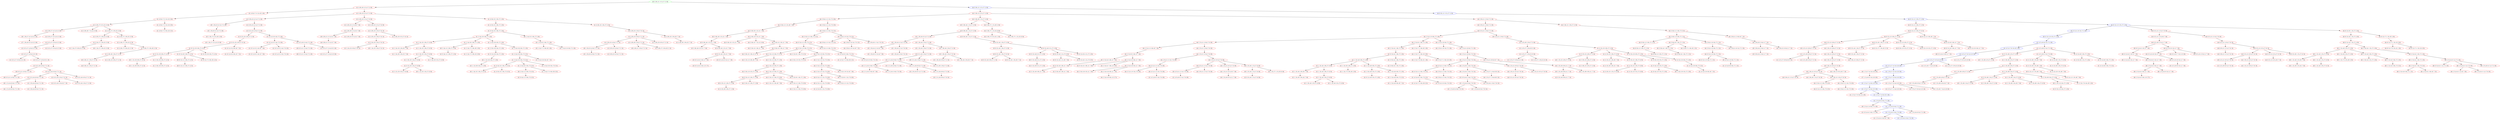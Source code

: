 digraph {
	"((0, 4, 8), (1, 3, 2), (7, 5, 6))" [color=green]
	"((1, 4, 8), (0, 3, 2), (7, 5, 6))" [color=red]
	"((4, 0, 8), (1, 3, 2), (7, 5, 6))" [color=blue]
	"((1, 4, 8), (7, 3, 2), (0, 5, 6))" [color=red]
	"((1, 4, 8), (3, 0, 2), (7, 5, 6))" [color=red]
	"((4, 3, 8), (1, 0, 2), (7, 5, 6))" [color=red]
	"((4, 8, 0), (1, 3, 2), (7, 5, 6))" [color=blue]
	"((4, 3, 8), (1, 5, 2), (7, 0, 6))" [color=red]
	"((4, 3, 8), (0, 1, 2), (7, 5, 6))" [color=red]
	"((4, 3, 8), (1, 2, 0), (7, 5, 6))" [color=red]
	"((4, 3, 0), (1, 2, 8), (7, 5, 6))" [color=red]
	"((4, 3, 8), (1, 2, 6), (7, 5, 0))" [color=red]
	"((4, 0, 3), (1, 2, 8), (7, 5, 6))" [color=red]
	"((4, 2, 3), (1, 0, 8), (7, 5, 6))" [color=red]
	"((0, 4, 3), (1, 2, 8), (7, 5, 6))" [color=red]
	"((4, 2, 3), (1, 5, 8), (7, 0, 6))" [color=red]
	"((4, 2, 3), (0, 1, 8), (7, 5, 6))" [color=red]
	"((4, 2, 3), (1, 8, 0), (7, 5, 6))" [color=red]
	"((4, 2, 3), (1, 5, 8), (0, 7, 6))" [color=red]
	"((4, 2, 3), (1, 5, 8), (7, 6, 0))" [color=red]
	"((4, 2, 0), (1, 8, 3), (7, 5, 6))" [color=red]
	"((4, 2, 3), (1, 8, 6), (7, 5, 0))" [color=red]
	"((4, 2, 3), (1, 8, 6), (7, 0, 5))" [color=red]
	"((4, 3, 8), (1, 2, 6), (7, 0, 5))" [color=red]
	"((4, 3, 8), (1, 5, 2), (0, 7, 6))" [color=red]
	"((4, 3, 8), (1, 5, 2), (7, 6, 0))" [color=red]
	"((4, 8, 2), (1, 3, 0), (7, 5, 6))" [color=blue]
	"((4, 8, 2), (1, 3, 6), (7, 5, 0))" [color=red]
	"((4, 8, 2), (1, 0, 3), (7, 5, 6))" [color=blue]
	"((4, 0, 2), (1, 8, 3), (7, 5, 6))" [color=blue]
	"((4, 8, 2), (1, 5, 3), (7, 0, 6))" [color=red]
	"((4, 8, 2), (0, 1, 3), (7, 5, 6))" [color=red]
	"((0, 4, 2), (1, 8, 3), (7, 5, 6))" [color=blue]
	"((4, 8, 2), (1, 3, 6), (7, 0, 5))" [color=red]
	"((4, 8, 2), (1, 5, 3), (0, 7, 6))" [color=red]
	"((4, 8, 2), (1, 5, 3), (7, 6, 0))" [color=red]
	"((1, 4, 2), (0, 8, 3), (7, 5, 6))" [color=blue]
	"((1, 4, 3), (0, 2, 8), (7, 5, 6))" [color=red]
	"((1, 4, 2), (7, 8, 3), (0, 5, 6))" [color=blue]
	"((1, 4, 2), (8, 0, 3), (7, 5, 6))" [color=red]
	"((1, 4, 3), (7, 2, 8), (0, 5, 6))" [color=red]
	"((1, 4, 3), (2, 0, 8), (7, 5, 6))" [color=red]
	"((1, 0, 8), (3, 4, 2), (7, 5, 6))" [color=red]
	"((1, 4, 8), (3, 5, 2), (7, 0, 6))" [color=red]
	"((1, 4, 8), (3, 2, 0), (7, 5, 6))" [color=red]
	"((0, 1, 8), (3, 4, 2), (7, 5, 6))" [color=red]
	"((1, 8, 0), (3, 4, 2), (7, 5, 6))" [color=red]
	"((1, 4, 0), (3, 2, 8), (7, 5, 6))" [color=red]
	"((1, 4, 8), (3, 2, 6), (7, 5, 0))" [color=red]
	"((1, 0, 4), (3, 2, 8), (7, 5, 6))" [color=red]
	"((1, 4, 8), (3, 2, 6), (7, 0, 5))" [color=red]
	"((1, 4, 8), (3, 5, 2), (0, 7, 6))" [color=red]
	"((1, 4, 8), (3, 5, 2), (7, 6, 0))" [color=red]
	"((1, 4, 8), (7, 3, 2), (5, 0, 6))" [color=red]
	"((1, 8, 2), (3, 4, 0), (7, 5, 6))" [color=red]
	"((1, 8, 2), (3, 4, 6), (7, 5, 0))" [color=red]
	"((1, 8, 2), (3, 0, 4), (7, 5, 6))" [color=red]
	"((1, 8, 2), (3, 4, 6), (7, 0, 5))" [color=red]
	"((0, 2, 3), (4, 1, 8), (7, 5, 6))" [color=red]
	"((4, 2, 3), (7, 1, 8), (0, 5, 6))" [color=red]
	"((2, 0, 3), (4, 1, 8), (7, 5, 6))" [color=red]
	"((4, 2, 3), (0, 5, 8), (1, 7, 6))" [color=red]
	"((4, 2, 3), (1, 5, 0), (7, 6, 8))" [color=red]
	"((4, 2, 0), (1, 5, 3), (7, 6, 8))" [color=red]
	"((4, 2, 3), (1, 0, 5), (7, 6, 8))" [color=red]
	"((4, 2, 3), (1, 0, 6), (7, 8, 5))" [color=red]
	"((4, 2, 3), (1, 8, 6), (0, 7, 5))" [color=red]
	"((4, 0, 3), (1, 2, 6), (7, 8, 5))" [color=red]
	"((4, 2, 3), (0, 1, 6), (7, 8, 5))" [color=red]
	"((4, 2, 3), (1, 6, 0), (7, 8, 5))" [color=red]
	"((0, 3, 8), (4, 1, 2), (7, 5, 6))" [color=red]
	"((4, 3, 8), (7, 1, 2), (0, 5, 6))" [color=red]
	"((3, 0, 8), (4, 1, 2), (7, 5, 6))" [color=red]
	"((4, 3, 8), (1, 0, 6), (7, 2, 5))" [color=red]
	"((4, 3, 8), (1, 2, 6), (0, 7, 5))" [color=red]
	"((4, 3, 8), (0, 5, 2), (1, 7, 6))" [color=red]
	"((4, 3, 8), (1, 5, 0), (7, 6, 2))" [color=red]
	"((0, 8, 2), (4, 1, 3), (7, 5, 6))" [color=red]
	"((4, 8, 2), (7, 1, 3), (0, 5, 6))" [color=red]
	"((8, 0, 2), (4, 1, 3), (7, 5, 6))" [color=red]
	"((4, 8, 2), (1, 0, 6), (7, 3, 5))" [color=red]
	"((4, 8, 2), (1, 3, 6), (0, 7, 5))" [color=red]
	"((4, 8, 2), (0, 5, 3), (1, 7, 6))" [color=red]
	"((4, 8, 2), (1, 5, 0), (7, 6, 3))" [color=red]
	"((3, 1, 8), (0, 4, 2), (7, 5, 6))" [color=red]
	"((1, 2, 4), (3, 0, 8), (7, 5, 6))" [color=red]
	"((0, 1, 4), (3, 2, 8), (7, 5, 6))" [color=red]
	"((1, 2, 4), (3, 5, 8), (7, 0, 6))" [color=red]
	"((1, 2, 4), (0, 3, 8), (7, 5, 6))" [color=red]
	"((1, 2, 4), (3, 8, 0), (7, 5, 6))" [color=red]
	"((0, 2, 4), (1, 3, 8), (7, 5, 6))" [color=red]
	"((1, 2, 4), (7, 3, 8), (0, 5, 6))" [color=red]
	"((1, 2, 4), (3, 5, 8), (0, 7, 6))" [color=red]
	"((1, 2, 4), (3, 5, 8), (7, 6, 0))" [color=red]
	"((1, 2, 0), (3, 8, 4), (7, 5, 6))" [color=red]
	"((1, 2, 4), (3, 8, 6), (7, 5, 0))" [color=red]
	"((1, 0, 2), (3, 8, 4), (7, 5, 6))" [color=red]
	"((1, 2, 4), (3, 8, 6), (7, 0, 5))" [color=red]
	"((1, 4, 2), (7, 8, 3), (5, 0, 6))" [color=blue]
	"((1, 0, 2), (8, 4, 3), (7, 5, 6))" [color=red]
	"((1, 4, 2), (8, 5, 3), (7, 0, 6))" [color=red]
	"((1, 4, 2), (8, 3, 0), (7, 5, 6))" [color=red]
	"((0, 1, 2), (8, 4, 3), (7, 5, 6))" [color=red]
	"((1, 2, 0), (8, 4, 3), (7, 5, 6))" [color=red]
	"((1, 2, 3), (8, 4, 0), (7, 5, 6))" [color=red]
	"((1, 2, 3), (8, 4, 6), (7, 5, 0))" [color=red]
	"((1, 2, 3), (8, 0, 4), (7, 5, 6))" [color=red]
	"((1, 2, 3), (8, 4, 6), (7, 0, 5))" [color=red]
	"((1, 4, 2), (8, 5, 3), (0, 7, 6))" [color=red]
	"((1, 4, 2), (8, 5, 3), (7, 6, 0))" [color=red]
	"((1, 0, 3), (2, 4, 8), (7, 5, 6))" [color=red]
	"((1, 4, 3), (2, 5, 8), (7, 0, 6))" [color=red]
	"((1, 4, 3), (2, 8, 0), (7, 5, 6))" [color=red]
	"((0, 1, 3), (2, 4, 8), (7, 5, 6))" [color=red]
	"((1, 3, 0), (2, 4, 8), (7, 5, 6))" [color=red]
	"((1, 4, 3), (2, 5, 8), (0, 7, 6))" [color=red]
	"((1, 4, 3), (2, 5, 8), (7, 6, 0))" [color=red]
	"((1, 4, 0), (2, 8, 3), (7, 5, 6))" [color=red]
	"((1, 4, 3), (2, 8, 6), (7, 5, 0))" [color=red]
	"((1, 4, 3), (2, 8, 6), (7, 0, 5))" [color=red]
	"((1, 4, 3), (7, 2, 8), (5, 0, 6))" [color=red]
	"((1, 4, 8), (3, 0, 6), (7, 2, 5))" [color=red]
	"((1, 4, 8), (3, 2, 6), (0, 7, 5))" [color=red]
	"((1, 4, 8), (0, 5, 2), (3, 7, 6))" [color=red]
	"((1, 4, 8), (3, 5, 0), (7, 6, 2))" [color=red]
	"((1, 4, 8), (7, 0, 2), (5, 3, 6))" [color=red]
	"((1, 4, 8), (7, 3, 2), (5, 6, 0))" [color=red]
	"((1, 8, 2), (3, 5, 4), (7, 0, 6))" [color=red]
	"((1, 8, 2), (0, 3, 4), (7, 5, 6))" [color=red]
	"((0, 8, 2), (1, 3, 4), (7, 5, 6))" [color=red]
	"((1, 8, 2), (7, 3, 4), (0, 5, 6))" [color=red]
	"((1, 8, 2), (3, 0, 6), (7, 4, 5))" [color=red]
	"((1, 8, 2), (3, 4, 6), (0, 7, 5))" [color=red]
	"((1, 8, 2), (3, 5, 4), (0, 7, 6))" [color=red]
	"((1, 8, 2), (3, 5, 4), (7, 6, 0))" [color=red]
	"((2, 1, 3), (4, 0, 8), (7, 5, 6))" [color=red]
	"((2, 3, 0), (4, 1, 8), (7, 5, 6))" [color=red]
	"((2, 1, 3), (4, 5, 8), (7, 0, 6))" [color=red]
	"((2, 1, 3), (0, 4, 8), (7, 5, 6))" [color=red]
	"((2, 1, 3), (4, 8, 0), (7, 5, 6))" [color=red]
	"((2, 1, 3), (4, 5, 8), (0, 7, 6))" [color=red]
	"((2, 1, 3), (4, 5, 8), (7, 6, 0))" [color=red]
	"((2, 1, 0), (4, 8, 3), (7, 5, 6))" [color=red]
	"((2, 1, 3), (4, 8, 6), (7, 5, 0))" [color=red]
	"((2, 1, 3), (4, 8, 6), (7, 0, 5))" [color=red]
	"((3, 1, 8), (4, 0, 2), (7, 5, 6))" [color=red]
	"((3, 8, 0), (4, 1, 2), (7, 5, 6))" [color=red]
	"((3, 1, 8), (7, 4, 2), (0, 5, 6))" [color=red]
	"((3, 1, 8), (4, 5, 2), (7, 0, 6))" [color=red]
	"((3, 1, 8), (4, 2, 0), (7, 5, 6))" [color=red]
	"((3, 1, 0), (4, 2, 8), (7, 5, 6))" [color=red]
	"((3, 1, 8), (4, 2, 6), (7, 5, 0))" [color=red]
	"((3, 0, 1), (4, 2, 8), (7, 5, 6))" [color=red]
	"((3, 1, 8), (4, 2, 6), (7, 0, 5))" [color=red]
	"((3, 1, 8), (4, 5, 2), (0, 7, 6))" [color=red]
	"((3, 1, 8), (4, 5, 2), (7, 6, 0))" [color=red]
	"((3, 8, 2), (4, 1, 0), (7, 5, 6))" [color=red]
	"((3, 8, 2), (4, 1, 6), (7, 5, 0))" [color=red]
	"((3, 8, 2), (4, 0, 1), (7, 5, 6))" [color=red]
	"((3, 8, 2), (4, 1, 6), (7, 0, 5))" [color=red]
	"((0, 4, 3), (1, 2, 6), (7, 8, 5))" [color=red]
	"((4, 3, 0), (1, 2, 6), (7, 8, 5))" [color=red]
	"((4, 0, 2), (1, 5, 3), (7, 6, 8))" [color=red]
	"((0, 2, 3), (4, 1, 6), (7, 8, 5))" [color=red]
	"((4, 2, 3), (7, 1, 6), (0, 8, 5))" [color=red]
	"((2, 0, 3), (4, 1, 6), (7, 8, 5))" [color=red]
	"((0, 2, 3), (4, 5, 8), (1, 7, 6))" [color=red]
	"((4, 2, 3), (5, 0, 8), (1, 7, 6))" [color=red]
	"((2, 0, 3), (4, 5, 8), (1, 7, 6))" [color=red]
	"((4, 0, 3), (1, 2, 5), (7, 6, 8))" [color=red]
	"((4, 2, 3), (1, 6, 5), (7, 0, 8))" [color=red]
	"((4, 2, 3), (0, 1, 5), (7, 6, 8))" [color=red]
	"((4, 2, 0), (1, 6, 3), (7, 8, 5))" [color=red]
	"((4, 2, 3), (1, 6, 5), (7, 8, 0))" [color=red]
	"((4, 2, 3), (1, 6, 5), (0, 7, 8))" [color=red]
	"((4, 2, 3), (0, 8, 6), (1, 7, 5))" [color=red]
	"((4, 2, 3), (7, 1, 8), (5, 0, 6))" [color=red]
	"((0, 3, 8), (4, 5, 2), (1, 7, 6))" [color=red]
	"((4, 3, 8), (5, 0, 2), (1, 7, 6))" [color=red]
	"((3, 0, 8), (4, 5, 2), (1, 7, 6))" [color=red]
	"((4, 0, 8), (1, 3, 6), (7, 2, 5))" [color=red]
	"((4, 3, 8), (0, 1, 6), (7, 2, 5))" [color=red]
	"((4, 3, 8), (1, 6, 0), (7, 2, 5))" [color=red]
	"((4, 3, 8), (0, 2, 6), (1, 7, 5))" [color=red]
	"((4, 3, 0), (1, 5, 8), (7, 6, 2))" [color=red]
	"((4, 3, 8), (1, 0, 5), (7, 6, 2))" [color=red]
	"((4, 0, 3), (1, 5, 8), (7, 6, 2))" [color=red]
	"((4, 5, 3), (1, 0, 8), (7, 6, 2))" [color=red]
	"((0, 4, 3), (1, 5, 8), (7, 6, 2))" [color=red]
	"((4, 3, 8), (7, 1, 2), (5, 0, 6))" [color=red]
	"((0, 8, 2), (4, 5, 3), (1, 7, 6))" [color=red]
	"((4, 8, 2), (5, 0, 3), (1, 7, 6))" [color=red]
	"((8, 0, 2), (4, 5, 3), (1, 7, 6))" [color=red]
	"((4, 0, 2), (1, 8, 6), (7, 3, 5))" [color=red]
	"((4, 8, 2), (0, 1, 6), (7, 3, 5))" [color=red]
	"((4, 8, 2), (1, 6, 0), (7, 3, 5))" [color=red]
	"((0, 4, 2), (1, 8, 6), (7, 3, 5))" [color=red]
	"((4, 2, 0), (1, 8, 6), (7, 3, 5))" [color=red]
	"((4, 2, 6), (1, 8, 0), (7, 3, 5))" [color=red]
	"((4, 8, 2), (0, 3, 6), (1, 7, 5))" [color=red]
	"((4, 8, 0), (1, 5, 2), (7, 6, 3))" [color=red]
	"((4, 8, 2), (1, 0, 5), (7, 6, 3))" [color=red]
	"((4, 8, 2), (7, 1, 3), (5, 0, 6))" [color=red]
	"((8, 1, 2), (4, 0, 3), (7, 5, 6))" [color=red]
	"((8, 2, 0), (4, 1, 3), (7, 5, 6))" [color=red]
	"((8, 1, 2), (4, 5, 3), (7, 0, 6))" [color=red]
	"((8, 1, 2), (0, 4, 3), (7, 5, 6))" [color=red]
	"((8, 1, 2), (4, 3, 0), (7, 5, 6))" [color=red]
	"((8, 1, 2), (4, 5, 3), (0, 7, 6))" [color=red]
	"((8, 1, 2), (4, 5, 3), (7, 6, 0))" [color=red]
	"((8, 2, 3), (4, 1, 0), (7, 5, 6))" [color=red]
	"((8, 2, 3), (4, 1, 6), (7, 5, 0))" [color=red]
	"((8, 2, 3), (4, 0, 1), (7, 5, 6))" [color=red]
	"((8, 2, 3), (4, 1, 6), (7, 0, 5))" [color=red]
	"((3, 1, 4), (0, 2, 8), (7, 5, 6))" [color=red]
	"((2, 0, 4), (1, 3, 8), (7, 5, 6))" [color=red]
	"((1, 4, 2), (0, 8, 6), (7, 3, 5))" [color=red]
	"((1, 4, 3), (0, 2, 6), (7, 8, 5))" [color=red]
	"((1, 4, 3), (0, 5, 8), (7, 6, 2))" [color=red]
	"((8, 0, 2), (1, 3, 4), (7, 5, 6))" [color=red]
	"((0, 1, 2), (3, 8, 4), (7, 5, 6))" [color=red]
	"((1, 0, 3), (8, 2, 4), (7, 5, 6))" [color=red]
	"((1, 2, 3), (8, 5, 4), (7, 0, 6))" [color=red]
	"((1, 2, 3), (0, 8, 4), (7, 5, 6))" [color=red]
	"((0, 2, 3), (1, 8, 4), (7, 5, 6))" [color=red]
	"((1, 2, 3), (7, 8, 4), (0, 5, 6))" [color=red]
	"((1, 2, 3), (8, 0, 6), (7, 4, 5))" [color=red]
	"((1, 2, 3), (8, 4, 6), (0, 7, 5))" [color=red]
	"((1, 2, 3), (8, 5, 4), (0, 7, 6))" [color=red]
	"((1, 2, 3), (8, 5, 4), (7, 6, 0))" [color=red]
	"((1, 2, 4), (0, 5, 8), (3, 7, 6))" [color=red]
	"((1, 2, 4), (3, 5, 0), (7, 6, 8))" [color=red]
	"((1, 2, 0), (3, 5, 4), (7, 6, 8))" [color=red]
	"((1, 2, 4), (3, 0, 5), (7, 6, 8))" [color=red]
	"((1, 0, 2), (3, 5, 4), (7, 6, 8))" [color=red]
	"((1, 2, 4), (3, 0, 6), (7, 8, 5))" [color=red]
	"((1, 2, 4), (3, 8, 6), (0, 7, 5))" [color=red]
	"((1, 0, 4), (3, 2, 6), (7, 8, 5))" [color=red]
	"((1, 2, 4), (0, 3, 6), (7, 8, 5))" [color=red]
	"((1, 2, 4), (3, 6, 0), (7, 8, 5))" [color=red]
	"((0, 2, 4), (1, 3, 6), (7, 8, 5))" [color=red]
	"((1, 2, 4), (7, 3, 6), (0, 8, 5))" [color=red]
	"((1, 2, 4), (7, 3, 8), (5, 0, 6))" [color=red]
	"((1, 3, 8), (2, 4, 0), (7, 5, 6))" [color=red]
	"((1, 0, 4), (2, 8, 3), (7, 5, 6))" [color=red]
	"((1, 4, 2), (7, 8, 6), (0, 3, 5))" [color=red]
	"((1, 4, 2), (8, 0, 6), (7, 3, 5))" [color=red]
	"((1, 4, 2), (7, 0, 3), (5, 8, 6))" [color=blue]
	"((1, 4, 2), (7, 8, 3), (5, 6, 0))" [color=red]
	"((1, 0, 2), (7, 4, 3), (5, 8, 6))" [color=blue]
	"((1, 4, 2), (0, 7, 3), (5, 8, 6))" [color=red]
	"((1, 4, 2), (7, 3, 0), (5, 8, 6))" [color=red]
	"((0, 1, 2), (7, 4, 3), (5, 8, 6))" [color=red]
	"((1, 2, 0), (7, 4, 3), (5, 8, 6))" [color=blue]
	"((1, 2, 3), (7, 4, 0), (5, 8, 6))" [color=blue]
	"((1, 2, 3), (7, 4, 6), (5, 8, 0))" [color=blue]
	"((1, 2, 3), (7, 0, 4), (5, 8, 6))" [color=red]
	"((1, 2, 3), (7, 4, 6), (5, 0, 8))" [color=blue]
	"((1, 4, 0), (8, 3, 2), (7, 5, 6))" [color=red]
	"((1, 4, 2), (8, 3, 6), (7, 5, 0))" [color=red]
	"((1, 4, 2), (8, 3, 6), (7, 0, 5))" [color=red]
	"((1, 4, 2), (0, 5, 3), (8, 7, 6))" [color=red]
	"((0, 4, 2), (1, 5, 3), (8, 7, 6))" [color=red]
	"((1, 4, 2), (5, 0, 3), (8, 7, 6))" [color=red]
	"((1, 4, 2), (8, 5, 0), (7, 6, 3))" [color=red]
	"((1, 4, 3), (7, 2, 6), (0, 8, 5))" [color=red]
	"((1, 4, 3), (2, 0, 6), (7, 8, 5))" [color=red]
	"((1, 4, 3), (7, 5, 8), (0, 6, 2))" [color=red]
	"((1, 4, 3), (5, 0, 8), (7, 6, 2))" [color=red]
	"((1, 4, 3), (0, 5, 8), (2, 7, 6))" [color=red]
	"((1, 4, 3), (2, 5, 0), (7, 6, 8))" [color=red]
	"((1, 4, 0), (2, 5, 3), (7, 6, 8))" [color=red]
	"((1, 4, 3), (2, 0, 5), (7, 6, 8))" [color=red]
	"((1, 4, 3), (2, 8, 6), (0, 7, 5))" [color=red]
	"((1, 4, 3), (7, 0, 8), (5, 2, 6))" [color=red]
	"((1, 4, 3), (7, 2, 8), (5, 6, 0))" [color=red]
	"((0, 4, 8), (1, 5, 2), (3, 7, 6))" [color=red]
	"((1, 4, 8), (5, 0, 2), (3, 7, 6))" [color=red]
	"((1, 0, 8), (3, 4, 6), (7, 2, 5))" [color=red]
	"((1, 4, 8), (0, 3, 6), (7, 2, 5))" [color=red]
	"((1, 4, 8), (3, 6, 0), (7, 2, 5))" [color=red]
	"((0, 1, 8), (3, 4, 6), (7, 2, 5))" [color=red]
	"((1, 8, 0), (3, 4, 6), (7, 2, 5))" [color=red]
	"((0, 4, 8), (1, 3, 6), (7, 2, 5))" [color=red]
	"((1, 4, 8), (7, 3, 6), (0, 2, 5))" [color=red]
	"((1, 4, 8), (0, 2, 6), (3, 7, 5))" [color=red]
	"((1, 4, 0), (3, 5, 8), (7, 6, 2))" [color=red]
	"((1, 4, 8), (3, 0, 5), (7, 6, 2))" [color=red]
	"((1, 0, 4), (3, 5, 8), (7, 6, 2))" [color=red]
	"((1, 0, 8), (7, 4, 2), (5, 3, 6))" [color=red]
	"((1, 4, 8), (0, 7, 2), (5, 3, 6))" [color=red]
	"((1, 4, 8), (7, 2, 0), (5, 3, 6))" [color=red]
	"((0, 1, 8), (7, 4, 2), (5, 3, 6))" [color=red]
	"((1, 8, 0), (7, 4, 2), (5, 3, 6))" [color=red]
	"((1, 4, 0), (7, 2, 8), (5, 3, 6))" [color=red]
	"((1, 4, 8), (7, 2, 6), (5, 3, 0))" [color=red]
	"((1, 0, 4), (7, 2, 8), (5, 3, 6))" [color=red]
	"((1, 4, 8), (7, 2, 6), (5, 0, 3))" [color=red]
	"((1, 4, 8), (7, 0, 6), (5, 2, 3))" [color=red]
	"((1, 4, 8), (7, 2, 6), (0, 5, 3))" [color=red]
	"((1, 4, 8), (0, 2, 6), (7, 5, 3))" [color=red]
	"((0, 4, 8), (1, 2, 6), (7, 5, 3))" [color=red]
	"((1, 4, 8), (2, 0, 6), (7, 5, 3))" [color=red]
	"((1, 4, 8), (7, 3, 0), (5, 6, 2))" [color=red]
	"((1, 8, 6), (3, 4, 0), (7, 2, 5))" [color=red]
	"((1, 8, 2), (7, 4, 0), (5, 3, 6))" [color=red]
	"((1, 0, 2), (3, 8, 6), (7, 4, 5))" [color=red]
	"((1, 8, 2), (0, 3, 6), (7, 4, 5))" [color=red]
	"((1, 8, 2), (3, 6, 0), (7, 4, 5))" [color=red]
	"((0, 1, 2), (3, 8, 6), (7, 4, 5))" [color=red]
	"((1, 2, 0), (3, 8, 6), (7, 4, 5))" [color=red]
	"((1, 2, 6), (3, 8, 0), (7, 4, 5))" [color=red]
	"((0, 8, 2), (1, 3, 6), (7, 4, 5))" [color=red]
	"((1, 8, 2), (7, 3, 6), (0, 4, 5))" [color=red]
	"((1, 8, 2), (0, 4, 6), (3, 7, 5))" [color=red]
	"((1, 8, 2), (0, 5, 4), (3, 7, 6))" [color=red]
	"((1, 8, 2), (3, 5, 0), (7, 6, 4))" [color=red]
	"((1, 8, 2), (7, 3, 4), (5, 0, 6))" [color=red]
	"((1, 8, 2), (7, 4, 6), (5, 3, 0))" [color=red]
	"((1, 8, 2), (7, 0, 4), (5, 3, 6))" [color=red]
	"((1, 8, 2), (7, 4, 6), (5, 0, 3))" [color=red]
	"((1, 8, 2), (7, 0, 6), (5, 4, 3))" [color=red]
	"((1, 8, 2), (7, 4, 6), (0, 5, 3))" [color=red]
	"((1, 8, 2), (0, 4, 6), (7, 5, 3))" [color=red]
	"((0, 8, 2), (1, 4, 6), (7, 5, 3))" [color=red]
	"((1, 8, 2), (4, 0, 6), (7, 5, 3))" [color=red]
	"((1, 0, 2), (4, 8, 6), (7, 5, 3))" [color=red]
	"((1, 8, 2), (4, 5, 6), (7, 0, 3))" [color=red]
	"((1, 8, 2), (4, 6, 0), (7, 5, 3))" [color=red]
	"((0, 1, 2), (4, 8, 6), (7, 5, 3))" [color=red]
	"((1, 2, 0), (4, 8, 6), (7, 5, 3))" [color=red]
	"((1, 2, 6), (4, 8, 0), (7, 5, 3))" [color=red]
	"((1, 8, 2), (4, 5, 6), (0, 7, 3))" [color=red]
	"((1, 8, 2), (4, 5, 6), (7, 3, 0))" [color=red]
	"((2, 1, 3), (4, 0, 6), (7, 8, 5))" [color=red]
	"((2, 3, 0), (4, 1, 6), (7, 8, 5))" [color=red]
	"((2, 5, 3), (4, 0, 8), (1, 7, 6))" [color=red]
	"((2, 3, 0), (4, 5, 8), (1, 7, 6))" [color=red]
	"((2, 0, 1), (4, 8, 3), (7, 5, 6))" [color=red]
	"((2, 1, 3), (7, 4, 8), (0, 5, 6))" [color=red]
	"((2, 1, 3), (0, 4, 6), (7, 8, 5))" [color=red]
	"((2, 1, 3), (4, 6, 0), (7, 8, 5))" [color=red]
	"((2, 1, 3), (0, 5, 8), (4, 7, 6))" [color=red]
	"((2, 1, 3), (4, 5, 0), (7, 6, 8))" [color=red]
	"((2, 1, 0), (4, 5, 3), (7, 6, 8))" [color=red]
	"((2, 1, 3), (4, 0, 5), (7, 6, 8))" [color=red]
	"((2, 1, 3), (4, 8, 6), (0, 7, 5))" [color=red]
	"((2, 3, 8), (4, 1, 0), (7, 5, 6))" [color=red]
	"((3, 2, 1), (4, 0, 8), (7, 5, 6))" [color=red]
	"((0, 3, 1), (4, 2, 8), (7, 5, 6))" [color=red]
	"((4, 3, 1), (0, 2, 8), (7, 5, 6))" [color=red]
	"((3, 5, 8), (4, 0, 2), (1, 7, 6))" [color=red]
	"((3, 8, 0), (4, 5, 2), (1, 7, 6))" [color=red]
	"((3, 1, 4), (7, 2, 8), (0, 5, 6))" [color=red]
	"((3, 1, 4), (2, 0, 8), (7, 5, 6))" [color=red]
	"((3, 1, 8), (4, 0, 6), (7, 2, 5))" [color=red]
	"((3, 1, 8), (4, 2, 6), (0, 7, 5))" [color=red]
	"((3, 1, 8), (0, 5, 2), (4, 7, 6))" [color=red]
	"((3, 1, 8), (4, 5, 0), (7, 6, 2))" [color=red]
	"((3, 1, 8), (7, 4, 2), (5, 0, 6))" [color=red]
	"((3, 2, 1), (4, 5, 8), (7, 0, 6))" [color=red]
	"((3, 2, 1), (0, 4, 8), (7, 5, 6))" [color=red]
	"((3, 2, 1), (4, 8, 0), (7, 5, 6))" [color=red]
	"((3, 2, 1), (4, 5, 8), (0, 7, 6))" [color=red]
	"((3, 2, 1), (4, 5, 8), (7, 6, 0))" [color=red]
	"((3, 2, 0), (4, 8, 1), (7, 5, 6))" [color=red]
	"((3, 2, 1), (4, 8, 6), (7, 5, 0))" [color=red]
	"((3, 2, 1), (4, 8, 6), (7, 0, 5))" [color=red]
	"((3, 8, 2), (4, 5, 0), (1, 7, 6))" [color=red]
	"((3, 0, 2), (4, 8, 1), (7, 5, 6))" [color=red]
	"((3, 8, 2), (4, 5, 1), (7, 0, 6))" [color=red]
	"((3, 8, 2), (0, 4, 1), (7, 5, 6))" [color=red]
	"((0, 3, 2), (4, 8, 1), (7, 5, 6))" [color=red]
	"((4, 3, 2), (0, 8, 1), (7, 5, 6))" [color=red]
	"((3, 8, 2), (4, 0, 6), (7, 1, 5))" [color=red]
	"((3, 8, 2), (4, 1, 6), (0, 7, 5))" [color=red]
	"((3, 8, 2), (4, 5, 6), (1, 7, 0))" [color=red]
	"((3, 8, 2), (4, 0, 5), (1, 7, 6))" [color=red]
	"((3, 8, 2), (4, 5, 1), (0, 7, 6))" [color=red]
	"((3, 8, 2), (4, 5, 1), (7, 6, 0))" [color=red]
	"((3, 8, 2), (4, 5, 6), (1, 0, 7))" [color=red]
	"((4, 5, 2), (1, 0, 3), (7, 6, 8))" [color=red]
	"((0, 4, 2), (1, 5, 3), (7, 6, 8))" [color=red]
	"((0, 4, 3), (1, 2, 5), (7, 6, 8))" [color=red]
	"((4, 3, 0), (1, 2, 5), (7, 6, 8))" [color=red]
	"((4, 8, 0), (1, 3, 6), (7, 2, 5))" [color=red]
	"((4, 0, 2), (1, 6, 3), (7, 8, 5))" [color=red]
	"((0, 2, 3), (4, 1, 5), (7, 6, 8))" [color=red]
	"((4, 2, 3), (7, 1, 5), (0, 6, 8))" [color=red]
	"((2, 0, 3), (4, 1, 5), (7, 6, 8))" [color=red]
	"((0, 2, 3), (4, 8, 6), (1, 7, 5))" [color=red]
	"((4, 2, 3), (8, 0, 6), (1, 7, 5))" [color=red]
	"((2, 0, 3), (4, 8, 6), (1, 7, 5))" [color=red]
	"((4, 2, 3), (0, 6, 5), (1, 7, 8))" [color=red]
	"((4, 0, 3), (5, 2, 8), (1, 7, 6))" [color=red]
	"((4, 2, 3), (5, 7, 8), (1, 0, 6))" [color=red]
	"((4, 2, 3), (5, 8, 0), (1, 7, 6))" [color=red]
	"((4, 2, 0), (5, 8, 3), (1, 7, 6))" [color=red]
	"((4, 2, 3), (5, 8, 6), (1, 7, 0))" [color=red]
	"((4, 2, 3), (5, 8, 6), (1, 0, 7))" [color=red]
	"((4, 2, 3), (7, 1, 6), (8, 0, 5))" [color=red]
	"((4, 2, 3), (7, 0, 8), (5, 1, 6))" [color=red]
	"((4, 2, 3), (7, 1, 8), (5, 6, 0))" [color=red]
	"((4, 2, 6), (1, 8, 5), (7, 3, 0))" [color=red]
	"((4, 2, 6), (1, 0, 8), (7, 3, 5))" [color=red]
	"((4, 2, 6), (1, 8, 5), (7, 0, 3))" [color=red]
	"((4, 2, 6), (1, 0, 5), (7, 8, 3))" [color=red]
	"((4, 2, 6), (1, 8, 5), (0, 7, 3))" [color=red]
	"((4, 0, 6), (1, 2, 5), (7, 8, 3))" [color=red]
	"((4, 2, 6), (0, 1, 5), (7, 8, 3))" [color=red]
	"((4, 2, 6), (1, 5, 0), (7, 8, 3))" [color=red]
	"((4, 2, 0), (1, 5, 6), (7, 8, 3))" [color=red]
	"((4, 2, 6), (1, 5, 3), (7, 8, 0))" [color=red]
	"((4, 0, 2), (1, 5, 6), (7, 8, 3))" [color=red]
	"((4, 2, 6), (1, 5, 3), (7, 0, 8))" [color=red]
	"((4, 3, 6), (1, 2, 0), (7, 8, 5))" [color=red]
	"((0, 3, 8), (4, 1, 6), (7, 2, 5))" [color=red]
	"((4, 3, 8), (7, 1, 6), (0, 2, 5))" [color=red]
	"((3, 0, 8), (4, 1, 6), (7, 2, 5))" [color=red]
	"((0, 3, 8), (4, 2, 6), (1, 7, 5))" [color=red]
	"((4, 3, 8), (2, 0, 6), (1, 7, 5))" [color=red]
	"((3, 0, 8), (4, 2, 6), (1, 7, 5))" [color=red]
	"((4, 0, 8), (1, 3, 5), (7, 6, 2))" [color=red]
	"((4, 3, 8), (1, 6, 5), (7, 0, 2))" [color=red]
	"((4, 3, 8), (0, 1, 5), (7, 6, 2))" [color=red]
	"((4, 3, 0), (1, 6, 8), (7, 2, 5))" [color=red]
	"((4, 3, 8), (1, 6, 5), (7, 2, 0))" [color=red]
	"((4, 0, 3), (1, 6, 8), (7, 2, 5))" [color=red]
	"((4, 6, 3), (1, 0, 8), (7, 2, 5))" [color=red]
	"((0, 4, 3), (1, 6, 8), (7, 2, 5))" [color=red]
	"((4, 3, 8), (1, 6, 5), (0, 7, 2))" [color=red]
	"((4, 0, 8), (5, 3, 2), (1, 7, 6))" [color=red]
	"((4, 3, 8), (5, 7, 2), (1, 0, 6))" [color=red]
	"((4, 3, 8), (5, 2, 0), (1, 7, 6))" [color=red]
	"((4, 3, 0), (5, 2, 8), (1, 7, 6))" [color=red]
	"((4, 3, 8), (5, 2, 6), (1, 7, 0))" [color=red]
	"((4, 3, 8), (5, 2, 6), (1, 0, 7))" [color=red]
	"((4, 3, 8), (7, 0, 2), (5, 1, 6))" [color=red]
	"((4, 3, 8), (7, 1, 2), (5, 6, 0))" [color=red]
	"((4, 5, 3), (1, 6, 8), (7, 0, 2))" [color=red]
	"((4, 5, 3), (0, 1, 8), (7, 6, 2))" [color=red]
	"((4, 5, 3), (1, 8, 0), (7, 6, 2))" [color=red]
	"((4, 5, 3), (1, 6, 8), (0, 7, 2))" [color=red]
	"((4, 5, 3), (1, 6, 8), (7, 2, 0))" [color=red]
	"((4, 5, 3), (1, 6, 0), (7, 2, 8))" [color=red]
	"((4, 5, 0), (1, 6, 3), (7, 2, 8))" [color=red]
	"((4, 5, 3), (1, 0, 6), (7, 2, 8))" [color=red]
	"((4, 0, 3), (1, 5, 6), (7, 2, 8))" [color=red]
	"((4, 5, 3), (1, 2, 6), (7, 0, 8))" [color=red]
	"((4, 5, 3), (0, 1, 6), (7, 2, 8))" [color=red]
	"((0, 4, 3), (1, 5, 6), (7, 2, 8))" [color=red]
	"((4, 3, 0), (1, 5, 6), (7, 2, 8))" [color=red]
	"((4, 5, 3), (1, 2, 6), (0, 7, 8))" [color=red]
	"((4, 5, 3), (1, 2, 6), (7, 8, 0))" [color=red]
	"((4, 5, 3), (1, 2, 0), (7, 8, 6))" [color=red]
	"((4, 5, 0), (1, 8, 3), (7, 6, 2))" [color=red]
	"((4, 5, 3), (1, 8, 2), (7, 6, 0))" [color=red]
	"((4, 5, 3), (1, 8, 2), (7, 0, 6))" [color=red]
	"((4, 5, 3), (1, 0, 2), (7, 8, 6))" [color=red]
	"((4, 5, 3), (1, 8, 2), (0, 7, 6))" [color=red]
	"((4, 0, 3), (1, 5, 2), (7, 8, 6))" [color=red]
	"((4, 5, 3), (0, 1, 2), (7, 8, 6))" [color=red]
	"((0, 4, 3), (1, 5, 2), (7, 8, 6))" [color=red]
	"((4, 3, 0), (1, 5, 2), (7, 8, 6))" [color=red]
	"((4, 8, 6), (1, 3, 0), (7, 2, 5))" [color=red]
	"((4, 0, 8), (1, 5, 2), (7, 6, 3))" [color=red]
	"((0, 8, 2), (4, 1, 6), (7, 3, 5))" [color=red]
	"((4, 8, 2), (7, 1, 6), (0, 3, 5))" [color=red]
	"((8, 0, 2), (4, 1, 6), (7, 3, 5))" [color=red]
	"((0, 8, 2), (4, 3, 6), (1, 7, 5))" [color=red]
	"((4, 8, 2), (3, 0, 6), (1, 7, 5))" [color=red]
	"((8, 0, 2), (4, 3, 6), (1, 7, 5))" [color=red]
	"((4, 0, 2), (1, 8, 5), (7, 6, 3))" [color=red]
	"((4, 8, 2), (1, 6, 5), (7, 0, 3))" [color=red]
	"((4, 8, 2), (0, 1, 5), (7, 6, 3))" [color=red]
	"((0, 4, 2), (1, 8, 5), (7, 6, 3))" [color=red]
	"((4, 2, 0), (1, 8, 5), (7, 6, 3))" [color=red]
	"((4, 2, 5), (1, 8, 0), (7, 6, 3))" [color=red]
	"((4, 8, 0), (1, 6, 2), (7, 3, 5))" [color=red]
	"((4, 8, 2), (1, 6, 5), (7, 3, 0))" [color=red]
	"((4, 8, 2), (1, 6, 5), (0, 7, 3))" [color=red]
	"((4, 0, 2), (5, 8, 3), (1, 7, 6))" [color=red]
	"((4, 8, 2), (5, 7, 3), (1, 0, 6))" [color=red]
	"((4, 8, 2), (5, 3, 0), (1, 7, 6))" [color=red]
	"((0, 4, 2), (5, 8, 3), (1, 7, 6))" [color=red]
	"((4, 8, 2), (7, 0, 3), (5, 1, 6))" [color=red]
	"((4, 8, 2), (7, 1, 3), (5, 6, 0))" [color=red]
	"((8, 5, 2), (4, 0, 3), (1, 7, 6))" [color=red]
	"((8, 2, 0), (4, 5, 3), (1, 7, 6))" [color=red]
	"((8, 1, 2), (7, 4, 3), (0, 5, 6))" [color=red]
	"((8, 1, 0), (4, 3, 2), (7, 5, 6))" [color=red]
	"((8, 1, 2), (4, 3, 6), (7, 5, 0))" [color=red]
	"((8, 1, 2), (4, 3, 6), (7, 0, 5))" [color=red]
	"((8, 1, 2), (0, 5, 3), (4, 7, 6))" [color=red]
	"((8, 1, 2), (4, 5, 0), (7, 6, 3))" [color=red]
	"((8, 2, 3), (4, 5, 0), (1, 7, 6))" [color=red]
	"((8, 0, 3), (4, 2, 1), (7, 5, 6))" [color=red]
	"((8, 2, 3), (4, 5, 1), (7, 0, 6))" [color=red]
	"((8, 2, 3), (0, 4, 1), (7, 5, 6))" [color=red]
	"((8, 2, 3), (4, 0, 6), (7, 1, 5))" [color=red]
	"((8, 2, 3), (4, 1, 6), (0, 7, 5))" [color=red]
	"((8, 2, 3), (4, 5, 6), (1, 7, 0))" [color=red]
	"((8, 2, 3), (4, 0, 5), (1, 7, 6))" [color=red]
	"((8, 2, 3), (4, 5, 1), (0, 7, 6))" [color=red]
	"((8, 2, 3), (4, 5, 1), (7, 6, 0))" [color=red]
	"((8, 2, 3), (4, 5, 6), (1, 0, 7))" [color=red]
	"((3, 1, 2), (0, 8, 4), (7, 5, 6))" [color=red]
	"((3, 1, 2), (0, 8, 6), (7, 4, 5))" [color=red]
	"((4, 1, 2), (0, 8, 6), (7, 5, 3))" [color=red]
	"((7, 1, 2), (0, 4, 3), (5, 8, 6))" [color=red]
	"((3, 1, 8), (0, 4, 6), (7, 2, 5))" [color=red]
	"((7, 1, 8), (0, 4, 2), (5, 3, 6))" [color=red]
	"((2, 0, 3), (1, 8, 4), (7, 5, 6))" [color=red]
	"((2, 0, 4), (1, 3, 6), (7, 8, 5))" [color=red]
	"((1, 4, 2), (0, 5, 3), (7, 6, 8))" [color=red]
	"((4, 0, 2), (1, 5, 3), (8, 7, 6))" [color=red]
	"((1, 4, 2), (0, 8, 5), (7, 6, 3))" [color=red]
	"((5, 4, 2), (0, 8, 3), (1, 7, 6))" [color=red]
	"((1, 4, 3), (0, 2, 5), (7, 6, 8))" [color=red]
	"((1, 4, 3), (0, 5, 2), (7, 8, 6))" [color=red]
	"((1, 4, 3), (0, 5, 6), (7, 2, 8))" [color=red]
	"((1, 4, 3), (0, 6, 8), (7, 2, 5))" [color=red]
	"((4, 0, 8), (1, 2, 6), (7, 5, 3))" [color=red]
	"((4, 0, 8), (1, 5, 2), (3, 7, 6))" [color=red]
	"((8, 0, 2), (1, 3, 6), (7, 4, 5))" [color=red]
	"((8, 0, 2), (1, 4, 6), (7, 5, 3))" [color=red]
	"((1, 5, 2), (3, 0, 4), (7, 6, 8))" [color=red]
	"((0, 1, 2), (3, 5, 4), (7, 6, 8))" [color=red]
	"((0, 1, 3), (8, 2, 4), (7, 5, 6))" [color=red]
	"((1, 3, 0), (8, 2, 4), (7, 5, 6))" [color=red]
	"((1, 8, 4), (2, 0, 3), (7, 5, 6))" [color=red]
	"((0, 1, 4), (2, 8, 3), (7, 5, 6))" [color=red]
	"((0, 1, 4), (3, 2, 6), (7, 8, 5))" [color=red]
	"((1, 4, 0), (3, 2, 6), (7, 8, 5))" [color=red]
	"((1, 5, 4), (3, 0, 8), (7, 6, 2))" [color=red]
	"((0, 1, 4), (3, 5, 8), (7, 6, 2))" [color=red]
	"((1, 2, 4), (7, 0, 8), (5, 3, 6))" [color=red]
	"((0, 1, 4), (7, 2, 8), (5, 3, 6))" [color=red]
	"((1, 0, 3), (7, 2, 4), (5, 8, 6))" [color=red]
	"((1, 2, 3), (7, 8, 4), (5, 0, 6))" [color=red]
	"((1, 2, 3), (0, 7, 4), (5, 8, 6))" [color=red]
	"((1, 2, 3), (7, 0, 6), (5, 4, 8))" [color=red]
	"((1, 2, 3), (7, 4, 6), (0, 5, 8))" [color=blue]
	"((1, 2, 3), (0, 4, 6), (7, 5, 8))" [color=blue]
	"((0, 2, 3), (1, 4, 6), (7, 5, 8))" [color=red]
	"((1, 2, 3), (4, 0, 6), (7, 5, 8))" [color=blue]
	"((1, 0, 3), (4, 2, 6), (7, 5, 8))" [color=red]
	"((1, 2, 3), (4, 5, 6), (7, 0, 8))" [color=blue]
	"((1, 2, 3), (4, 6, 0), (7, 5, 8))" [color=red]
	"((1, 2, 3), (4, 5, 6), (0, 7, 8))" [color=red]
	"((1, 2, 3), (4, 5, 6), (7, 8, 0))" [color=blue]
	"((0, 4, 8), (1, 3, 2), (7, 5, 6))" -> "((1, 4, 8), (0, 3, 2), (7, 5, 6))"
	"((0, 4, 8), (1, 3, 2), (7, 5, 6))" -> "((4, 0, 8), (1, 3, 2), (7, 5, 6))"
	"((1, 4, 8), (0, 3, 2), (7, 5, 6))" -> "((1, 4, 8), (7, 3, 2), (0, 5, 6))"
	"((1, 4, 8), (0, 3, 2), (7, 5, 6))" -> "((1, 4, 8), (3, 0, 2), (7, 5, 6))"
	"((4, 0, 8), (1, 3, 2), (7, 5, 6))" -> "((4, 3, 8), (1, 0, 2), (7, 5, 6))"
	"((4, 0, 8), (1, 3, 2), (7, 5, 6))" -> "((4, 8, 0), (1, 3, 2), (7, 5, 6))"
	"((1, 4, 8), (7, 3, 2), (0, 5, 6))" -> "((1, 4, 8), (7, 3, 2), (5, 0, 6))"
	"((1, 4, 8), (3, 0, 2), (7, 5, 6))" -> "((1, 0, 8), (3, 4, 2), (7, 5, 6))"
	"((1, 4, 8), (3, 0, 2), (7, 5, 6))" -> "((1, 4, 8), (3, 5, 2), (7, 0, 6))"
	"((1, 4, 8), (3, 0, 2), (7, 5, 6))" -> "((1, 4, 8), (3, 2, 0), (7, 5, 6))"
	"((4, 3, 8), (1, 0, 2), (7, 5, 6))" -> "((4, 3, 8), (1, 5, 2), (7, 0, 6))"
	"((4, 3, 8), (1, 0, 2), (7, 5, 6))" -> "((4, 3, 8), (0, 1, 2), (7, 5, 6))"
	"((4, 3, 8), (1, 0, 2), (7, 5, 6))" -> "((4, 3, 8), (1, 2, 0), (7, 5, 6))"
	"((4, 8, 0), (1, 3, 2), (7, 5, 6))" -> "((4, 8, 2), (1, 3, 0), (7, 5, 6))"
	"((4, 3, 8), (1, 5, 2), (7, 0, 6))" -> "((4, 3, 8), (1, 5, 2), (0, 7, 6))"
	"((4, 3, 8), (1, 5, 2), (7, 0, 6))" -> "((4, 3, 8), (1, 5, 2), (7, 6, 0))"
	"((4, 3, 8), (0, 1, 2), (7, 5, 6))" -> "((0, 3, 8), (4, 1, 2), (7, 5, 6))"
	"((4, 3, 8), (0, 1, 2), (7, 5, 6))" -> "((4, 3, 8), (7, 1, 2), (0, 5, 6))"
	"((4, 3, 8), (1, 2, 0), (7, 5, 6))" -> "((4, 3, 0), (1, 2, 8), (7, 5, 6))"
	"((4, 3, 8), (1, 2, 0), (7, 5, 6))" -> "((4, 3, 8), (1, 2, 6), (7, 5, 0))"
	"((4, 3, 0), (1, 2, 8), (7, 5, 6))" -> "((4, 0, 3), (1, 2, 8), (7, 5, 6))"
	"((4, 3, 8), (1, 2, 6), (7, 5, 0))" -> "((4, 3, 8), (1, 2, 6), (7, 0, 5))"
	"((4, 0, 3), (1, 2, 8), (7, 5, 6))" -> "((4, 2, 3), (1, 0, 8), (7, 5, 6))"
	"((4, 0, 3), (1, 2, 8), (7, 5, 6))" -> "((0, 4, 3), (1, 2, 8), (7, 5, 6))"
	"((4, 2, 3), (1, 0, 8), (7, 5, 6))" -> "((4, 2, 3), (1, 5, 8), (7, 0, 6))"
	"((4, 2, 3), (1, 0, 8), (7, 5, 6))" -> "((4, 2, 3), (0, 1, 8), (7, 5, 6))"
	"((4, 2, 3), (1, 0, 8), (7, 5, 6))" -> "((4, 2, 3), (1, 8, 0), (7, 5, 6))"
	"((0, 4, 3), (1, 2, 8), (7, 5, 6))" -> "((1, 4, 3), (0, 2, 8), (7, 5, 6))"
	"((4, 2, 3), (1, 5, 8), (7, 0, 6))" -> "((4, 2, 3), (1, 5, 8), (0, 7, 6))"
	"((4, 2, 3), (1, 5, 8), (7, 0, 6))" -> "((4, 2, 3), (1, 5, 8), (7, 6, 0))"
	"((4, 2, 3), (0, 1, 8), (7, 5, 6))" -> "((0, 2, 3), (4, 1, 8), (7, 5, 6))"
	"((4, 2, 3), (0, 1, 8), (7, 5, 6))" -> "((4, 2, 3), (7, 1, 8), (0, 5, 6))"
	"((4, 2, 3), (1, 8, 0), (7, 5, 6))" -> "((4, 2, 0), (1, 8, 3), (7, 5, 6))"
	"((4, 2, 3), (1, 8, 0), (7, 5, 6))" -> "((4, 2, 3), (1, 8, 6), (7, 5, 0))"
	"((4, 2, 3), (1, 5, 8), (0, 7, 6))" -> "((4, 2, 3), (0, 5, 8), (1, 7, 6))"
	"((4, 2, 3), (1, 5, 8), (7, 6, 0))" -> "((4, 2, 3), (1, 5, 0), (7, 6, 8))"
	"((4, 2, 3), (1, 8, 6), (7, 5, 0))" -> "((4, 2, 3), (1, 8, 6), (7, 0, 5))"
	"((4, 2, 3), (1, 8, 6), (7, 0, 5))" -> "((4, 2, 3), (1, 0, 6), (7, 8, 5))"
	"((4, 2, 3), (1, 8, 6), (7, 0, 5))" -> "((4, 2, 3), (1, 8, 6), (0, 7, 5))"
	"((4, 3, 8), (1, 2, 6), (7, 0, 5))" -> "((4, 3, 8), (1, 0, 6), (7, 2, 5))"
	"((4, 3, 8), (1, 2, 6), (7, 0, 5))" -> "((4, 3, 8), (1, 2, 6), (0, 7, 5))"
	"((4, 3, 8), (1, 5, 2), (0, 7, 6))" -> "((4, 3, 8), (0, 5, 2), (1, 7, 6))"
	"((4, 3, 8), (1, 5, 2), (7, 6, 0))" -> "((4, 3, 8), (1, 5, 0), (7, 6, 2))"
	"((4, 8, 2), (1, 3, 0), (7, 5, 6))" -> "((4, 8, 2), (1, 3, 6), (7, 5, 0))"
	"((4, 8, 2), (1, 3, 0), (7, 5, 6))" -> "((4, 8, 2), (1, 0, 3), (7, 5, 6))"
	"((4, 8, 2), (1, 3, 6), (7, 5, 0))" -> "((4, 8, 2), (1, 3, 6), (7, 0, 5))"
	"((4, 8, 2), (1, 0, 3), (7, 5, 6))" -> "((4, 0, 2), (1, 8, 3), (7, 5, 6))"
	"((4, 8, 2), (1, 0, 3), (7, 5, 6))" -> "((4, 8, 2), (1, 5, 3), (7, 0, 6))"
	"((4, 8, 2), (1, 0, 3), (7, 5, 6))" -> "((4, 8, 2), (0, 1, 3), (7, 5, 6))"
	"((4, 0, 2), (1, 8, 3), (7, 5, 6))" -> "((0, 4, 2), (1, 8, 3), (7, 5, 6))"
	"((4, 8, 2), (1, 5, 3), (7, 0, 6))" -> "((4, 8, 2), (1, 5, 3), (0, 7, 6))"
	"((4, 8, 2), (1, 5, 3), (7, 0, 6))" -> "((4, 8, 2), (1, 5, 3), (7, 6, 0))"
	"((4, 8, 2), (0, 1, 3), (7, 5, 6))" -> "((0, 8, 2), (4, 1, 3), (7, 5, 6))"
	"((4, 8, 2), (0, 1, 3), (7, 5, 6))" -> "((4, 8, 2), (7, 1, 3), (0, 5, 6))"
	"((0, 4, 2), (1, 8, 3), (7, 5, 6))" -> "((1, 4, 2), (0, 8, 3), (7, 5, 6))"
	"((4, 8, 2), (1, 3, 6), (7, 0, 5))" -> "((4, 8, 2), (1, 0, 6), (7, 3, 5))"
	"((4, 8, 2), (1, 3, 6), (7, 0, 5))" -> "((4, 8, 2), (1, 3, 6), (0, 7, 5))"
	"((4, 8, 2), (1, 5, 3), (0, 7, 6))" -> "((4, 8, 2), (0, 5, 3), (1, 7, 6))"
	"((4, 8, 2), (1, 5, 3), (7, 6, 0))" -> "((4, 8, 2), (1, 5, 0), (7, 6, 3))"
	"((1, 4, 2), (0, 8, 3), (7, 5, 6))" -> "((1, 4, 2), (7, 8, 3), (0, 5, 6))"
	"((1, 4, 2), (0, 8, 3), (7, 5, 6))" -> "((1, 4, 2), (8, 0, 3), (7, 5, 6))"
	"((1, 4, 3), (0, 2, 8), (7, 5, 6))" -> "((1, 4, 3), (7, 2, 8), (0, 5, 6))"
	"((1, 4, 3), (0, 2, 8), (7, 5, 6))" -> "((1, 4, 3), (2, 0, 8), (7, 5, 6))"
	"((1, 4, 2), (7, 8, 3), (0, 5, 6))" -> "((1, 4, 2), (7, 8, 3), (5, 0, 6))"
	"((1, 4, 2), (8, 0, 3), (7, 5, 6))" -> "((1, 0, 2), (8, 4, 3), (7, 5, 6))"
	"((1, 4, 2), (8, 0, 3), (7, 5, 6))" -> "((1, 4, 2), (8, 5, 3), (7, 0, 6))"
	"((1, 4, 2), (8, 0, 3), (7, 5, 6))" -> "((1, 4, 2), (8, 3, 0), (7, 5, 6))"
	"((1, 4, 3), (7, 2, 8), (0, 5, 6))" -> "((1, 4, 3), (7, 2, 8), (5, 0, 6))"
	"((1, 4, 3), (2, 0, 8), (7, 5, 6))" -> "((1, 0, 3), (2, 4, 8), (7, 5, 6))"
	"((1, 4, 3), (2, 0, 8), (7, 5, 6))" -> "((1, 4, 3), (2, 5, 8), (7, 0, 6))"
	"((1, 4, 3), (2, 0, 8), (7, 5, 6))" -> "((1, 4, 3), (2, 8, 0), (7, 5, 6))"
	"((1, 0, 8), (3, 4, 2), (7, 5, 6))" -> "((0, 1, 8), (3, 4, 2), (7, 5, 6))"
	"((1, 0, 8), (3, 4, 2), (7, 5, 6))" -> "((1, 8, 0), (3, 4, 2), (7, 5, 6))"
	"((1, 4, 8), (3, 5, 2), (7, 0, 6))" -> "((1, 4, 8), (3, 5, 2), (0, 7, 6))"
	"((1, 4, 8), (3, 5, 2), (7, 0, 6))" -> "((1, 4, 8), (3, 5, 2), (7, 6, 0))"
	"((1, 4, 8), (3, 2, 0), (7, 5, 6))" -> "((1, 4, 0), (3, 2, 8), (7, 5, 6))"
	"((1, 4, 8), (3, 2, 0), (7, 5, 6))" -> "((1, 4, 8), (3, 2, 6), (7, 5, 0))"
	"((0, 1, 8), (3, 4, 2), (7, 5, 6))" -> "((3, 1, 8), (0, 4, 2), (7, 5, 6))"
	"((1, 8, 0), (3, 4, 2), (7, 5, 6))" -> "((1, 8, 2), (3, 4, 0), (7, 5, 6))"
	"((1, 4, 0), (3, 2, 8), (7, 5, 6))" -> "((1, 0, 4), (3, 2, 8), (7, 5, 6))"
	"((1, 4, 8), (3, 2, 6), (7, 5, 0))" -> "((1, 4, 8), (3, 2, 6), (7, 0, 5))"
	"((1, 0, 4), (3, 2, 8), (7, 5, 6))" -> "((1, 2, 4), (3, 0, 8), (7, 5, 6))"
	"((1, 0, 4), (3, 2, 8), (7, 5, 6))" -> "((0, 1, 4), (3, 2, 8), (7, 5, 6))"
	"((1, 4, 8), (3, 2, 6), (7, 0, 5))" -> "((1, 4, 8), (3, 0, 6), (7, 2, 5))"
	"((1, 4, 8), (3, 2, 6), (7, 0, 5))" -> "((1, 4, 8), (3, 2, 6), (0, 7, 5))"
	"((1, 4, 8), (3, 5, 2), (0, 7, 6))" -> "((1, 4, 8), (0, 5, 2), (3, 7, 6))"
	"((1, 4, 8), (3, 5, 2), (7, 6, 0))" -> "((1, 4, 8), (3, 5, 0), (7, 6, 2))"
	"((1, 4, 8), (7, 3, 2), (5, 0, 6))" -> "((1, 4, 8), (7, 0, 2), (5, 3, 6))"
	"((1, 4, 8), (7, 3, 2), (5, 0, 6))" -> "((1, 4, 8), (7, 3, 2), (5, 6, 0))"
	"((1, 8, 2), (3, 4, 0), (7, 5, 6))" -> "((1, 8, 2), (3, 4, 6), (7, 5, 0))"
	"((1, 8, 2), (3, 4, 0), (7, 5, 6))" -> "((1, 8, 2), (3, 0, 4), (7, 5, 6))"
	"((1, 8, 2), (3, 4, 6), (7, 5, 0))" -> "((1, 8, 2), (3, 4, 6), (7, 0, 5))"
	"((1, 8, 2), (3, 0, 4), (7, 5, 6))" -> "((1, 8, 2), (3, 5, 4), (7, 0, 6))"
	"((1, 8, 2), (3, 0, 4), (7, 5, 6))" -> "((1, 8, 2), (0, 3, 4), (7, 5, 6))"
	"((1, 8, 2), (3, 4, 6), (7, 0, 5))" -> "((1, 8, 2), (3, 0, 6), (7, 4, 5))"
	"((1, 8, 2), (3, 4, 6), (7, 0, 5))" -> "((1, 8, 2), (3, 4, 6), (0, 7, 5))"
	"((0, 2, 3), (4, 1, 8), (7, 5, 6))" -> "((2, 0, 3), (4, 1, 8), (7, 5, 6))"
	"((4, 2, 3), (7, 1, 8), (0, 5, 6))" -> "((4, 2, 3), (7, 1, 8), (5, 0, 6))"
	"((2, 0, 3), (4, 1, 8), (7, 5, 6))" -> "((2, 1, 3), (4, 0, 8), (7, 5, 6))"
	"((2, 0, 3), (4, 1, 8), (7, 5, 6))" -> "((2, 3, 0), (4, 1, 8), (7, 5, 6))"
	"((4, 2, 3), (0, 5, 8), (1, 7, 6))" -> "((0, 2, 3), (4, 5, 8), (1, 7, 6))"
	"((4, 2, 3), (0, 5, 8), (1, 7, 6))" -> "((4, 2, 3), (5, 0, 8), (1, 7, 6))"
	"((4, 2, 3), (1, 5, 0), (7, 6, 8))" -> "((4, 2, 0), (1, 5, 3), (7, 6, 8))"
	"((4, 2, 3), (1, 5, 0), (7, 6, 8))" -> "((4, 2, 3), (1, 0, 5), (7, 6, 8))"
	"((4, 2, 0), (1, 5, 3), (7, 6, 8))" -> "((4, 0, 2), (1, 5, 3), (7, 6, 8))"
	"((4, 2, 3), (1, 0, 5), (7, 6, 8))" -> "((4, 0, 3), (1, 2, 5), (7, 6, 8))"
	"((4, 2, 3), (1, 0, 5), (7, 6, 8))" -> "((4, 2, 3), (1, 6, 5), (7, 0, 8))"
	"((4, 2, 3), (1, 0, 5), (7, 6, 8))" -> "((4, 2, 3), (0, 1, 5), (7, 6, 8))"
	"((4, 2, 3), (1, 0, 6), (7, 8, 5))" -> "((4, 0, 3), (1, 2, 6), (7, 8, 5))"
	"((4, 2, 3), (1, 0, 6), (7, 8, 5))" -> "((4, 2, 3), (0, 1, 6), (7, 8, 5))"
	"((4, 2, 3), (1, 0, 6), (7, 8, 5))" -> "((4, 2, 3), (1, 6, 0), (7, 8, 5))"
	"((4, 2, 3), (1, 8, 6), (0, 7, 5))" -> "((4, 2, 3), (0, 8, 6), (1, 7, 5))"
	"((4, 0, 3), (1, 2, 6), (7, 8, 5))" -> "((0, 4, 3), (1, 2, 6), (7, 8, 5))"
	"((4, 0, 3), (1, 2, 6), (7, 8, 5))" -> "((4, 3, 0), (1, 2, 6), (7, 8, 5))"
	"((4, 2, 3), (0, 1, 6), (7, 8, 5))" -> "((0, 2, 3), (4, 1, 6), (7, 8, 5))"
	"((4, 2, 3), (0, 1, 6), (7, 8, 5))" -> "((4, 2, 3), (7, 1, 6), (0, 8, 5))"
	"((4, 2, 3), (1, 6, 0), (7, 8, 5))" -> "((4, 2, 0), (1, 6, 3), (7, 8, 5))"
	"((4, 2, 3), (1, 6, 0), (7, 8, 5))" -> "((4, 2, 3), (1, 6, 5), (7, 8, 0))"
	"((0, 3, 8), (4, 1, 2), (7, 5, 6))" -> "((3, 0, 8), (4, 1, 2), (7, 5, 6))"
	"((4, 3, 8), (7, 1, 2), (0, 5, 6))" -> "((4, 3, 8), (7, 1, 2), (5, 0, 6))"
	"((3, 0, 8), (4, 1, 2), (7, 5, 6))" -> "((3, 1, 8), (4, 0, 2), (7, 5, 6))"
	"((3, 0, 8), (4, 1, 2), (7, 5, 6))" -> "((3, 8, 0), (4, 1, 2), (7, 5, 6))"
	"((4, 3, 8), (1, 0, 6), (7, 2, 5))" -> "((4, 0, 8), (1, 3, 6), (7, 2, 5))"
	"((4, 3, 8), (1, 0, 6), (7, 2, 5))" -> "((4, 3, 8), (0, 1, 6), (7, 2, 5))"
	"((4, 3, 8), (1, 0, 6), (7, 2, 5))" -> "((4, 3, 8), (1, 6, 0), (7, 2, 5))"
	"((4, 3, 8), (1, 2, 6), (0, 7, 5))" -> "((4, 3, 8), (0, 2, 6), (1, 7, 5))"
	"((4, 3, 8), (0, 5, 2), (1, 7, 6))" -> "((0, 3, 8), (4, 5, 2), (1, 7, 6))"
	"((4, 3, 8), (0, 5, 2), (1, 7, 6))" -> "((4, 3, 8), (5, 0, 2), (1, 7, 6))"
	"((4, 3, 8), (1, 5, 0), (7, 6, 2))" -> "((4, 3, 0), (1, 5, 8), (7, 6, 2))"
	"((4, 3, 8), (1, 5, 0), (7, 6, 2))" -> "((4, 3, 8), (1, 0, 5), (7, 6, 2))"
	"((0, 8, 2), (4, 1, 3), (7, 5, 6))" -> "((8, 0, 2), (4, 1, 3), (7, 5, 6))"
	"((4, 8, 2), (7, 1, 3), (0, 5, 6))" -> "((4, 8, 2), (7, 1, 3), (5, 0, 6))"
	"((8, 0, 2), (4, 1, 3), (7, 5, 6))" -> "((8, 1, 2), (4, 0, 3), (7, 5, 6))"
	"((8, 0, 2), (4, 1, 3), (7, 5, 6))" -> "((8, 2, 0), (4, 1, 3), (7, 5, 6))"
	"((4, 8, 2), (1, 0, 6), (7, 3, 5))" -> "((4, 0, 2), (1, 8, 6), (7, 3, 5))"
	"((4, 8, 2), (1, 0, 6), (7, 3, 5))" -> "((4, 8, 2), (0, 1, 6), (7, 3, 5))"
	"((4, 8, 2), (1, 0, 6), (7, 3, 5))" -> "((4, 8, 2), (1, 6, 0), (7, 3, 5))"
	"((4, 8, 2), (1, 3, 6), (0, 7, 5))" -> "((4, 8, 2), (0, 3, 6), (1, 7, 5))"
	"((4, 8, 2), (0, 5, 3), (1, 7, 6))" -> "((0, 8, 2), (4, 5, 3), (1, 7, 6))"
	"((4, 8, 2), (0, 5, 3), (1, 7, 6))" -> "((4, 8, 2), (5, 0, 3), (1, 7, 6))"
	"((4, 8, 2), (1, 5, 0), (7, 6, 3))" -> "((4, 8, 0), (1, 5, 2), (7, 6, 3))"
	"((4, 8, 2), (1, 5, 0), (7, 6, 3))" -> "((4, 8, 2), (1, 0, 5), (7, 6, 3))"
	"((3, 1, 8), (0, 4, 2), (7, 5, 6))" -> "((3, 1, 8), (7, 4, 2), (0, 5, 6))"
	"((1, 2, 4), (3, 0, 8), (7, 5, 6))" -> "((1, 2, 4), (3, 5, 8), (7, 0, 6))"
	"((1, 2, 4), (3, 0, 8), (7, 5, 6))" -> "((1, 2, 4), (0, 3, 8), (7, 5, 6))"
	"((1, 2, 4), (3, 0, 8), (7, 5, 6))" -> "((1, 2, 4), (3, 8, 0), (7, 5, 6))"
	"((0, 1, 4), (3, 2, 8), (7, 5, 6))" -> "((3, 1, 4), (0, 2, 8), (7, 5, 6))"
	"((1, 2, 4), (3, 5, 8), (7, 0, 6))" -> "((1, 2, 4), (3, 5, 8), (0, 7, 6))"
	"((1, 2, 4), (3, 5, 8), (7, 0, 6))" -> "((1, 2, 4), (3, 5, 8), (7, 6, 0))"
	"((1, 2, 4), (0, 3, 8), (7, 5, 6))" -> "((0, 2, 4), (1, 3, 8), (7, 5, 6))"
	"((1, 2, 4), (0, 3, 8), (7, 5, 6))" -> "((1, 2, 4), (7, 3, 8), (0, 5, 6))"
	"((1, 2, 4), (3, 8, 0), (7, 5, 6))" -> "((1, 2, 0), (3, 8, 4), (7, 5, 6))"
	"((1, 2, 4), (3, 8, 0), (7, 5, 6))" -> "((1, 2, 4), (3, 8, 6), (7, 5, 0))"
	"((0, 2, 4), (1, 3, 8), (7, 5, 6))" -> "((2, 0, 4), (1, 3, 8), (7, 5, 6))"
	"((1, 2, 4), (7, 3, 8), (0, 5, 6))" -> "((1, 2, 4), (7, 3, 8), (5, 0, 6))"
	"((1, 2, 4), (3, 5, 8), (0, 7, 6))" -> "((1, 2, 4), (0, 5, 8), (3, 7, 6))"
	"((1, 2, 4), (3, 5, 8), (7, 6, 0))" -> "((1, 2, 4), (3, 5, 0), (7, 6, 8))"
	"((1, 2, 0), (3, 8, 4), (7, 5, 6))" -> "((1, 0, 2), (3, 8, 4), (7, 5, 6))"
	"((1, 2, 4), (3, 8, 6), (7, 5, 0))" -> "((1, 2, 4), (3, 8, 6), (7, 0, 5))"
	"((1, 0, 2), (3, 8, 4), (7, 5, 6))" -> "((0, 1, 2), (3, 8, 4), (7, 5, 6))"
	"((1, 2, 4), (3, 8, 6), (7, 0, 5))" -> "((1, 2, 4), (3, 0, 6), (7, 8, 5))"
	"((1, 2, 4), (3, 8, 6), (7, 0, 5))" -> "((1, 2, 4), (3, 8, 6), (0, 7, 5))"
	"((1, 4, 2), (7, 8, 3), (5, 0, 6))" -> "((1, 4, 2), (7, 0, 3), (5, 8, 6))"
	"((1, 4, 2), (7, 8, 3), (5, 0, 6))" -> "((1, 4, 2), (7, 8, 3), (5, 6, 0))"
	"((1, 0, 2), (8, 4, 3), (7, 5, 6))" -> "((0, 1, 2), (8, 4, 3), (7, 5, 6))"
	"((1, 0, 2), (8, 4, 3), (7, 5, 6))" -> "((1, 2, 0), (8, 4, 3), (7, 5, 6))"
	"((1, 4, 2), (8, 5, 3), (7, 0, 6))" -> "((1, 4, 2), (8, 5, 3), (0, 7, 6))"
	"((1, 4, 2), (8, 5, 3), (7, 0, 6))" -> "((1, 4, 2), (8, 5, 3), (7, 6, 0))"
	"((1, 4, 2), (8, 3, 0), (7, 5, 6))" -> "((1, 4, 0), (8, 3, 2), (7, 5, 6))"
	"((1, 4, 2), (8, 3, 0), (7, 5, 6))" -> "((1, 4, 2), (8, 3, 6), (7, 5, 0))"
	"((1, 2, 0), (8, 4, 3), (7, 5, 6))" -> "((1, 2, 3), (8, 4, 0), (7, 5, 6))"
	"((1, 2, 3), (8, 4, 0), (7, 5, 6))" -> "((1, 2, 3), (8, 4, 6), (7, 5, 0))"
	"((1, 2, 3), (8, 4, 0), (7, 5, 6))" -> "((1, 2, 3), (8, 0, 4), (7, 5, 6))"
	"((1, 2, 3), (8, 4, 6), (7, 5, 0))" -> "((1, 2, 3), (8, 4, 6), (7, 0, 5))"
	"((1, 2, 3), (8, 0, 4), (7, 5, 6))" -> "((1, 0, 3), (8, 2, 4), (7, 5, 6))"
	"((1, 2, 3), (8, 0, 4), (7, 5, 6))" -> "((1, 2, 3), (8, 5, 4), (7, 0, 6))"
	"((1, 2, 3), (8, 0, 4), (7, 5, 6))" -> "((1, 2, 3), (0, 8, 4), (7, 5, 6))"
	"((1, 2, 3), (8, 4, 6), (7, 0, 5))" -> "((1, 2, 3), (8, 0, 6), (7, 4, 5))"
	"((1, 2, 3), (8, 4, 6), (7, 0, 5))" -> "((1, 2, 3), (8, 4, 6), (0, 7, 5))"
	"((1, 4, 2), (8, 5, 3), (0, 7, 6))" -> "((1, 4, 2), (0, 5, 3), (8, 7, 6))"
	"((1, 4, 2), (8, 5, 3), (7, 6, 0))" -> "((1, 4, 2), (8, 5, 0), (7, 6, 3))"
	"((1, 0, 3), (2, 4, 8), (7, 5, 6))" -> "((0, 1, 3), (2, 4, 8), (7, 5, 6))"
	"((1, 0, 3), (2, 4, 8), (7, 5, 6))" -> "((1, 3, 0), (2, 4, 8), (7, 5, 6))"
	"((1, 4, 3), (2, 5, 8), (7, 0, 6))" -> "((1, 4, 3), (2, 5, 8), (0, 7, 6))"
	"((1, 4, 3), (2, 5, 8), (7, 0, 6))" -> "((1, 4, 3), (2, 5, 8), (7, 6, 0))"
	"((1, 4, 3), (2, 8, 0), (7, 5, 6))" -> "((1, 4, 0), (2, 8, 3), (7, 5, 6))"
	"((1, 4, 3), (2, 8, 0), (7, 5, 6))" -> "((1, 4, 3), (2, 8, 6), (7, 5, 0))"
	"((1, 3, 0), (2, 4, 8), (7, 5, 6))" -> "((1, 3, 8), (2, 4, 0), (7, 5, 6))"
	"((1, 4, 3), (2, 5, 8), (0, 7, 6))" -> "((1, 4, 3), (0, 5, 8), (2, 7, 6))"
	"((1, 4, 3), (2, 5, 8), (7, 6, 0))" -> "((1, 4, 3), (2, 5, 0), (7, 6, 8))"
	"((1, 4, 0), (2, 8, 3), (7, 5, 6))" -> "((1, 0, 4), (2, 8, 3), (7, 5, 6))"
	"((1, 4, 3), (2, 8, 6), (7, 5, 0))" -> "((1, 4, 3), (2, 8, 6), (7, 0, 5))"
	"((1, 4, 3), (2, 8, 6), (7, 0, 5))" -> "((1, 4, 3), (2, 8, 6), (0, 7, 5))"
	"((1, 4, 3), (7, 2, 8), (5, 0, 6))" -> "((1, 4, 3), (7, 0, 8), (5, 2, 6))"
	"((1, 4, 3), (7, 2, 8), (5, 0, 6))" -> "((1, 4, 3), (7, 2, 8), (5, 6, 0))"
	"((1, 4, 8), (3, 0, 6), (7, 2, 5))" -> "((1, 0, 8), (3, 4, 6), (7, 2, 5))"
	"((1, 4, 8), (3, 0, 6), (7, 2, 5))" -> "((1, 4, 8), (0, 3, 6), (7, 2, 5))"
	"((1, 4, 8), (3, 0, 6), (7, 2, 5))" -> "((1, 4, 8), (3, 6, 0), (7, 2, 5))"
	"((1, 4, 8), (3, 2, 6), (0, 7, 5))" -> "((1, 4, 8), (0, 2, 6), (3, 7, 5))"
	"((1, 4, 8), (0, 5, 2), (3, 7, 6))" -> "((0, 4, 8), (1, 5, 2), (3, 7, 6))"
	"((1, 4, 8), (0, 5, 2), (3, 7, 6))" -> "((1, 4, 8), (5, 0, 2), (3, 7, 6))"
	"((1, 4, 8), (3, 5, 0), (7, 6, 2))" -> "((1, 4, 0), (3, 5, 8), (7, 6, 2))"
	"((1, 4, 8), (3, 5, 0), (7, 6, 2))" -> "((1, 4, 8), (3, 0, 5), (7, 6, 2))"
	"((1, 4, 8), (7, 0, 2), (5, 3, 6))" -> "((1, 0, 8), (7, 4, 2), (5, 3, 6))"
	"((1, 4, 8), (7, 0, 2), (5, 3, 6))" -> "((1, 4, 8), (0, 7, 2), (5, 3, 6))"
	"((1, 4, 8), (7, 0, 2), (5, 3, 6))" -> "((1, 4, 8), (7, 2, 0), (5, 3, 6))"
	"((1, 4, 8), (7, 3, 2), (5, 6, 0))" -> "((1, 4, 8), (7, 3, 0), (5, 6, 2))"
	"((1, 8, 2), (3, 5, 4), (7, 0, 6))" -> "((1, 8, 2), (3, 5, 4), (0, 7, 6))"
	"((1, 8, 2), (3, 5, 4), (7, 0, 6))" -> "((1, 8, 2), (3, 5, 4), (7, 6, 0))"
	"((1, 8, 2), (0, 3, 4), (7, 5, 6))" -> "((0, 8, 2), (1, 3, 4), (7, 5, 6))"
	"((1, 8, 2), (0, 3, 4), (7, 5, 6))" -> "((1, 8, 2), (7, 3, 4), (0, 5, 6))"
	"((0, 8, 2), (1, 3, 4), (7, 5, 6))" -> "((8, 0, 2), (1, 3, 4), (7, 5, 6))"
	"((1, 8, 2), (7, 3, 4), (0, 5, 6))" -> "((1, 8, 2), (7, 3, 4), (5, 0, 6))"
	"((1, 8, 2), (3, 0, 6), (7, 4, 5))" -> "((1, 0, 2), (3, 8, 6), (7, 4, 5))"
	"((1, 8, 2), (3, 0, 6), (7, 4, 5))" -> "((1, 8, 2), (0, 3, 6), (7, 4, 5))"
	"((1, 8, 2), (3, 0, 6), (7, 4, 5))" -> "((1, 8, 2), (3, 6, 0), (7, 4, 5))"
	"((1, 8, 2), (3, 4, 6), (0, 7, 5))" -> "((1, 8, 2), (0, 4, 6), (3, 7, 5))"
	"((1, 8, 2), (3, 5, 4), (0, 7, 6))" -> "((1, 8, 2), (0, 5, 4), (3, 7, 6))"
	"((1, 8, 2), (3, 5, 4), (7, 6, 0))" -> "((1, 8, 2), (3, 5, 0), (7, 6, 4))"
	"((2, 1, 3), (4, 0, 8), (7, 5, 6))" -> "((2, 1, 3), (4, 5, 8), (7, 0, 6))"
	"((2, 1, 3), (4, 0, 8), (7, 5, 6))" -> "((2, 1, 3), (0, 4, 8), (7, 5, 6))"
	"((2, 1, 3), (4, 0, 8), (7, 5, 6))" -> "((2, 1, 3), (4, 8, 0), (7, 5, 6))"
	"((2, 3, 0), (4, 1, 8), (7, 5, 6))" -> "((2, 3, 8), (4, 1, 0), (7, 5, 6))"
	"((2, 1, 3), (4, 5, 8), (7, 0, 6))" -> "((2, 1, 3), (4, 5, 8), (0, 7, 6))"
	"((2, 1, 3), (4, 5, 8), (7, 0, 6))" -> "((2, 1, 3), (4, 5, 8), (7, 6, 0))"
	"((2, 1, 3), (0, 4, 8), (7, 5, 6))" -> "((2, 1, 3), (7, 4, 8), (0, 5, 6))"
	"((2, 1, 3), (4, 8, 0), (7, 5, 6))" -> "((2, 1, 0), (4, 8, 3), (7, 5, 6))"
	"((2, 1, 3), (4, 8, 0), (7, 5, 6))" -> "((2, 1, 3), (4, 8, 6), (7, 5, 0))"
	"((2, 1, 3), (4, 5, 8), (0, 7, 6))" -> "((2, 1, 3), (0, 5, 8), (4, 7, 6))"
	"((2, 1, 3), (4, 5, 8), (7, 6, 0))" -> "((2, 1, 3), (4, 5, 0), (7, 6, 8))"
	"((2, 1, 0), (4, 8, 3), (7, 5, 6))" -> "((2, 0, 1), (4, 8, 3), (7, 5, 6))"
	"((2, 1, 3), (4, 8, 6), (7, 5, 0))" -> "((2, 1, 3), (4, 8, 6), (7, 0, 5))"
	"((2, 1, 3), (4, 8, 6), (7, 0, 5))" -> "((2, 1, 3), (4, 8, 6), (0, 7, 5))"
	"((3, 1, 8), (4, 0, 2), (7, 5, 6))" -> "((3, 1, 8), (4, 5, 2), (7, 0, 6))"
	"((3, 1, 8), (4, 0, 2), (7, 5, 6))" -> "((3, 1, 8), (4, 2, 0), (7, 5, 6))"
	"((3, 8, 0), (4, 1, 2), (7, 5, 6))" -> "((3, 8, 2), (4, 1, 0), (7, 5, 6))"
	"((3, 1, 8), (7, 4, 2), (0, 5, 6))" -> "((3, 1, 8), (7, 4, 2), (5, 0, 6))"
	"((3, 1, 8), (4, 5, 2), (7, 0, 6))" -> "((3, 1, 8), (4, 5, 2), (0, 7, 6))"
	"((3, 1, 8), (4, 5, 2), (7, 0, 6))" -> "((3, 1, 8), (4, 5, 2), (7, 6, 0))"
	"((3, 1, 8), (4, 2, 0), (7, 5, 6))" -> "((3, 1, 0), (4, 2, 8), (7, 5, 6))"
	"((3, 1, 8), (4, 2, 0), (7, 5, 6))" -> "((3, 1, 8), (4, 2, 6), (7, 5, 0))"
	"((3, 1, 0), (4, 2, 8), (7, 5, 6))" -> "((3, 0, 1), (4, 2, 8), (7, 5, 6))"
	"((3, 1, 8), (4, 2, 6), (7, 5, 0))" -> "((3, 1, 8), (4, 2, 6), (7, 0, 5))"
	"((3, 0, 1), (4, 2, 8), (7, 5, 6))" -> "((3, 2, 1), (4, 0, 8), (7, 5, 6))"
	"((3, 0, 1), (4, 2, 8), (7, 5, 6))" -> "((0, 3, 1), (4, 2, 8), (7, 5, 6))"
	"((3, 1, 8), (4, 2, 6), (7, 0, 5))" -> "((3, 1, 8), (4, 0, 6), (7, 2, 5))"
	"((3, 1, 8), (4, 2, 6), (7, 0, 5))" -> "((3, 1, 8), (4, 2, 6), (0, 7, 5))"
	"((3, 1, 8), (4, 5, 2), (0, 7, 6))" -> "((3, 1, 8), (0, 5, 2), (4, 7, 6))"
	"((3, 1, 8), (4, 5, 2), (7, 6, 0))" -> "((3, 1, 8), (4, 5, 0), (7, 6, 2))"
	"((3, 8, 2), (4, 1, 0), (7, 5, 6))" -> "((3, 8, 2), (4, 1, 6), (7, 5, 0))"
	"((3, 8, 2), (4, 1, 0), (7, 5, 6))" -> "((3, 8, 2), (4, 0, 1), (7, 5, 6))"
	"((3, 8, 2), (4, 1, 6), (7, 5, 0))" -> "((3, 8, 2), (4, 1, 6), (7, 0, 5))"
	"((3, 8, 2), (4, 0, 1), (7, 5, 6))" -> "((3, 0, 2), (4, 8, 1), (7, 5, 6))"
	"((3, 8, 2), (4, 0, 1), (7, 5, 6))" -> "((3, 8, 2), (4, 5, 1), (7, 0, 6))"
	"((3, 8, 2), (4, 0, 1), (7, 5, 6))" -> "((3, 8, 2), (0, 4, 1), (7, 5, 6))"
	"((3, 8, 2), (4, 1, 6), (7, 0, 5))" -> "((3, 8, 2), (4, 0, 6), (7, 1, 5))"
	"((3, 8, 2), (4, 1, 6), (7, 0, 5))" -> "((3, 8, 2), (4, 1, 6), (0, 7, 5))"
	"((0, 4, 3), (1, 2, 6), (7, 8, 5))" -> "((1, 4, 3), (0, 2, 6), (7, 8, 5))"
	"((4, 3, 0), (1, 2, 6), (7, 8, 5))" -> "((4, 3, 6), (1, 2, 0), (7, 8, 5))"
	"((4, 0, 2), (1, 5, 3), (7, 6, 8))" -> "((4, 5, 2), (1, 0, 3), (7, 6, 8))"
	"((4, 0, 2), (1, 5, 3), (7, 6, 8))" -> "((0, 4, 2), (1, 5, 3), (7, 6, 8))"
	"((0, 2, 3), (4, 1, 6), (7, 8, 5))" -> "((2, 0, 3), (4, 1, 6), (7, 8, 5))"
	"((4, 2, 3), (7, 1, 6), (0, 8, 5))" -> "((4, 2, 3), (7, 1, 6), (8, 0, 5))"
	"((2, 0, 3), (4, 1, 6), (7, 8, 5))" -> "((2, 1, 3), (4, 0, 6), (7, 8, 5))"
	"((2, 0, 3), (4, 1, 6), (7, 8, 5))" -> "((2, 3, 0), (4, 1, 6), (7, 8, 5))"
	"((0, 2, 3), (4, 5, 8), (1, 7, 6))" -> "((2, 0, 3), (4, 5, 8), (1, 7, 6))"
	"((4, 2, 3), (5, 0, 8), (1, 7, 6))" -> "((4, 0, 3), (5, 2, 8), (1, 7, 6))"
	"((4, 2, 3), (5, 0, 8), (1, 7, 6))" -> "((4, 2, 3), (5, 7, 8), (1, 0, 6))"
	"((4, 2, 3), (5, 0, 8), (1, 7, 6))" -> "((4, 2, 3), (5, 8, 0), (1, 7, 6))"
	"((2, 0, 3), (4, 5, 8), (1, 7, 6))" -> "((2, 5, 3), (4, 0, 8), (1, 7, 6))"
	"((2, 0, 3), (4, 5, 8), (1, 7, 6))" -> "((2, 3, 0), (4, 5, 8), (1, 7, 6))"
	"((4, 0, 3), (1, 2, 5), (7, 6, 8))" -> "((0, 4, 3), (1, 2, 5), (7, 6, 8))"
	"((4, 0, 3), (1, 2, 5), (7, 6, 8))" -> "((4, 3, 0), (1, 2, 5), (7, 6, 8))"
	"((4, 2, 3), (1, 6, 5), (7, 0, 8))" -> "((4, 2, 3), (1, 6, 5), (0, 7, 8))"
	"((4, 2, 3), (0, 1, 5), (7, 6, 8))" -> "((0, 2, 3), (4, 1, 5), (7, 6, 8))"
	"((4, 2, 3), (0, 1, 5), (7, 6, 8))" -> "((4, 2, 3), (7, 1, 5), (0, 6, 8))"
	"((4, 2, 0), (1, 6, 3), (7, 8, 5))" -> "((4, 0, 2), (1, 6, 3), (7, 8, 5))"
	"((4, 2, 3), (1, 6, 5), (0, 7, 8))" -> "((4, 2, 3), (0, 6, 5), (1, 7, 8))"
	"((4, 2, 3), (0, 8, 6), (1, 7, 5))" -> "((0, 2, 3), (4, 8, 6), (1, 7, 5))"
	"((4, 2, 3), (0, 8, 6), (1, 7, 5))" -> "((4, 2, 3), (8, 0, 6), (1, 7, 5))"
	"((4, 2, 3), (7, 1, 8), (5, 0, 6))" -> "((4, 2, 3), (7, 0, 8), (5, 1, 6))"
	"((4, 2, 3), (7, 1, 8), (5, 0, 6))" -> "((4, 2, 3), (7, 1, 8), (5, 6, 0))"
	"((0, 3, 8), (4, 5, 2), (1, 7, 6))" -> "((3, 0, 8), (4, 5, 2), (1, 7, 6))"
	"((4, 3, 8), (5, 0, 2), (1, 7, 6))" -> "((4, 0, 8), (5, 3, 2), (1, 7, 6))"
	"((4, 3, 8), (5, 0, 2), (1, 7, 6))" -> "((4, 3, 8), (5, 7, 2), (1, 0, 6))"
	"((4, 3, 8), (5, 0, 2), (1, 7, 6))" -> "((4, 3, 8), (5, 2, 0), (1, 7, 6))"
	"((3, 0, 8), (4, 5, 2), (1, 7, 6))" -> "((3, 5, 8), (4, 0, 2), (1, 7, 6))"
	"((3, 0, 8), (4, 5, 2), (1, 7, 6))" -> "((3, 8, 0), (4, 5, 2), (1, 7, 6))"
	"((4, 0, 8), (1, 3, 6), (7, 2, 5))" -> "((4, 8, 0), (1, 3, 6), (7, 2, 5))"
	"((4, 3, 8), (0, 1, 6), (7, 2, 5))" -> "((0, 3, 8), (4, 1, 6), (7, 2, 5))"
	"((4, 3, 8), (0, 1, 6), (7, 2, 5))" -> "((4, 3, 8), (7, 1, 6), (0, 2, 5))"
	"((4, 3, 8), (1, 6, 0), (7, 2, 5))" -> "((4, 3, 0), (1, 6, 8), (7, 2, 5))"
	"((4, 3, 8), (1, 6, 0), (7, 2, 5))" -> "((4, 3, 8), (1, 6, 5), (7, 2, 0))"
	"((4, 3, 8), (0, 2, 6), (1, 7, 5))" -> "((0, 3, 8), (4, 2, 6), (1, 7, 5))"
	"((4, 3, 8), (0, 2, 6), (1, 7, 5))" -> "((4, 3, 8), (2, 0, 6), (1, 7, 5))"
	"((4, 3, 0), (1, 5, 8), (7, 6, 2))" -> "((4, 0, 3), (1, 5, 8), (7, 6, 2))"
	"((4, 3, 8), (1, 0, 5), (7, 6, 2))" -> "((4, 0, 8), (1, 3, 5), (7, 6, 2))"
	"((4, 3, 8), (1, 0, 5), (7, 6, 2))" -> "((4, 3, 8), (1, 6, 5), (7, 0, 2))"
	"((4, 3, 8), (1, 0, 5), (7, 6, 2))" -> "((4, 3, 8), (0, 1, 5), (7, 6, 2))"
	"((4, 0, 3), (1, 5, 8), (7, 6, 2))" -> "((4, 5, 3), (1, 0, 8), (7, 6, 2))"
	"((4, 0, 3), (1, 5, 8), (7, 6, 2))" -> "((0, 4, 3), (1, 5, 8), (7, 6, 2))"
	"((4, 5, 3), (1, 0, 8), (7, 6, 2))" -> "((4, 5, 3), (1, 6, 8), (7, 0, 2))"
	"((4, 5, 3), (1, 0, 8), (7, 6, 2))" -> "((4, 5, 3), (0, 1, 8), (7, 6, 2))"
	"((4, 5, 3), (1, 0, 8), (7, 6, 2))" -> "((4, 5, 3), (1, 8, 0), (7, 6, 2))"
	"((0, 4, 3), (1, 5, 8), (7, 6, 2))" -> "((1, 4, 3), (0, 5, 8), (7, 6, 2))"
	"((4, 3, 8), (7, 1, 2), (5, 0, 6))" -> "((4, 3, 8), (7, 0, 2), (5, 1, 6))"
	"((4, 3, 8), (7, 1, 2), (5, 0, 6))" -> "((4, 3, 8), (7, 1, 2), (5, 6, 0))"
	"((0, 8, 2), (4, 5, 3), (1, 7, 6))" -> "((8, 0, 2), (4, 5, 3), (1, 7, 6))"
	"((4, 8, 2), (5, 0, 3), (1, 7, 6))" -> "((4, 0, 2), (5, 8, 3), (1, 7, 6))"
	"((4, 8, 2), (5, 0, 3), (1, 7, 6))" -> "((4, 8, 2), (5, 7, 3), (1, 0, 6))"
	"((4, 8, 2), (5, 0, 3), (1, 7, 6))" -> "((4, 8, 2), (5, 3, 0), (1, 7, 6))"
	"((8, 0, 2), (4, 5, 3), (1, 7, 6))" -> "((8, 5, 2), (4, 0, 3), (1, 7, 6))"
	"((8, 0, 2), (4, 5, 3), (1, 7, 6))" -> "((8, 2, 0), (4, 5, 3), (1, 7, 6))"
	"((4, 0, 2), (1, 8, 6), (7, 3, 5))" -> "((0, 4, 2), (1, 8, 6), (7, 3, 5))"
	"((4, 0, 2), (1, 8, 6), (7, 3, 5))" -> "((4, 2, 0), (1, 8, 6), (7, 3, 5))"
	"((4, 8, 2), (0, 1, 6), (7, 3, 5))" -> "((0, 8, 2), (4, 1, 6), (7, 3, 5))"
	"((4, 8, 2), (0, 1, 6), (7, 3, 5))" -> "((4, 8, 2), (7, 1, 6), (0, 3, 5))"
	"((4, 8, 2), (1, 6, 0), (7, 3, 5))" -> "((4, 8, 0), (1, 6, 2), (7, 3, 5))"
	"((4, 8, 2), (1, 6, 0), (7, 3, 5))" -> "((4, 8, 2), (1, 6, 5), (7, 3, 0))"
	"((0, 4, 2), (1, 8, 6), (7, 3, 5))" -> "((1, 4, 2), (0, 8, 6), (7, 3, 5))"
	"((4, 2, 0), (1, 8, 6), (7, 3, 5))" -> "((4, 2, 6), (1, 8, 0), (7, 3, 5))"
	"((4, 2, 6), (1, 8, 0), (7, 3, 5))" -> "((4, 2, 6), (1, 8, 5), (7, 3, 0))"
	"((4, 2, 6), (1, 8, 0), (7, 3, 5))" -> "((4, 2, 6), (1, 0, 8), (7, 3, 5))"
	"((4, 8, 2), (0, 3, 6), (1, 7, 5))" -> "((0, 8, 2), (4, 3, 6), (1, 7, 5))"
	"((4, 8, 2), (0, 3, 6), (1, 7, 5))" -> "((4, 8, 2), (3, 0, 6), (1, 7, 5))"
	"((4, 8, 0), (1, 5, 2), (7, 6, 3))" -> "((4, 0, 8), (1, 5, 2), (7, 6, 3))"
	"((4, 8, 2), (1, 0, 5), (7, 6, 3))" -> "((4, 0, 2), (1, 8, 5), (7, 6, 3))"
	"((4, 8, 2), (1, 0, 5), (7, 6, 3))" -> "((4, 8, 2), (1, 6, 5), (7, 0, 3))"
	"((4, 8, 2), (1, 0, 5), (7, 6, 3))" -> "((4, 8, 2), (0, 1, 5), (7, 6, 3))"
	"((4, 8, 2), (7, 1, 3), (5, 0, 6))" -> "((4, 8, 2), (7, 0, 3), (5, 1, 6))"
	"((4, 8, 2), (7, 1, 3), (5, 0, 6))" -> "((4, 8, 2), (7, 1, 3), (5, 6, 0))"
	"((8, 1, 2), (4, 0, 3), (7, 5, 6))" -> "((8, 1, 2), (4, 5, 3), (7, 0, 6))"
	"((8, 1, 2), (4, 0, 3), (7, 5, 6))" -> "((8, 1, 2), (0, 4, 3), (7, 5, 6))"
	"((8, 1, 2), (4, 0, 3), (7, 5, 6))" -> "((8, 1, 2), (4, 3, 0), (7, 5, 6))"
	"((8, 2, 0), (4, 1, 3), (7, 5, 6))" -> "((8, 2, 3), (4, 1, 0), (7, 5, 6))"
	"((8, 1, 2), (4, 5, 3), (7, 0, 6))" -> "((8, 1, 2), (4, 5, 3), (0, 7, 6))"
	"((8, 1, 2), (4, 5, 3), (7, 0, 6))" -> "((8, 1, 2), (4, 5, 3), (7, 6, 0))"
	"((8, 1, 2), (0, 4, 3), (7, 5, 6))" -> "((8, 1, 2), (7, 4, 3), (0, 5, 6))"
	"((8, 1, 2), (4, 3, 0), (7, 5, 6))" -> "((8, 1, 0), (4, 3, 2), (7, 5, 6))"
	"((8, 1, 2), (4, 3, 0), (7, 5, 6))" -> "((8, 1, 2), (4, 3, 6), (7, 5, 0))"
	"((8, 1, 2), (4, 5, 3), (0, 7, 6))" -> "((8, 1, 2), (0, 5, 3), (4, 7, 6))"
	"((8, 1, 2), (4, 5, 3), (7, 6, 0))" -> "((8, 1, 2), (4, 5, 0), (7, 6, 3))"
	"((8, 2, 3), (4, 1, 0), (7, 5, 6))" -> "((8, 2, 3), (4, 1, 6), (7, 5, 0))"
	"((8, 2, 3), (4, 1, 0), (7, 5, 6))" -> "((8, 2, 3), (4, 0, 1), (7, 5, 6))"
	"((8, 2, 3), (4, 1, 6), (7, 5, 0))" -> "((8, 2, 3), (4, 1, 6), (7, 0, 5))"
	"((8, 2, 3), (4, 0, 1), (7, 5, 6))" -> "((8, 0, 3), (4, 2, 1), (7, 5, 6))"
	"((8, 2, 3), (4, 0, 1), (7, 5, 6))" -> "((8, 2, 3), (4, 5, 1), (7, 0, 6))"
	"((8, 2, 3), (4, 0, 1), (7, 5, 6))" -> "((8, 2, 3), (0, 4, 1), (7, 5, 6))"
	"((8, 2, 3), (4, 1, 6), (7, 0, 5))" -> "((8, 2, 3), (4, 0, 6), (7, 1, 5))"
	"((8, 2, 3), (4, 1, 6), (7, 0, 5))" -> "((8, 2, 3), (4, 1, 6), (0, 7, 5))"
	"((3, 1, 4), (0, 2, 8), (7, 5, 6))" -> "((3, 1, 4), (7, 2, 8), (0, 5, 6))"
	"((3, 1, 4), (0, 2, 8), (7, 5, 6))" -> "((3, 1, 4), (2, 0, 8), (7, 5, 6))"
	"((1, 4, 2), (0, 8, 6), (7, 3, 5))" -> "((1, 4, 2), (7, 8, 6), (0, 3, 5))"
	"((1, 4, 2), (0, 8, 6), (7, 3, 5))" -> "((1, 4, 2), (8, 0, 6), (7, 3, 5))"
	"((1, 4, 3), (0, 2, 6), (7, 8, 5))" -> "((1, 4, 3), (7, 2, 6), (0, 8, 5))"
	"((1, 4, 3), (0, 2, 6), (7, 8, 5))" -> "((1, 4, 3), (2, 0, 6), (7, 8, 5))"
	"((1, 4, 3), (0, 5, 8), (7, 6, 2))" -> "((1, 4, 3), (7, 5, 8), (0, 6, 2))"
	"((1, 4, 3), (0, 5, 8), (7, 6, 2))" -> "((1, 4, 3), (5, 0, 8), (7, 6, 2))"
	"((0, 1, 2), (3, 8, 4), (7, 5, 6))" -> "((3, 1, 2), (0, 8, 4), (7, 5, 6))"
	"((1, 0, 3), (8, 2, 4), (7, 5, 6))" -> "((0, 1, 3), (8, 2, 4), (7, 5, 6))"
	"((1, 0, 3), (8, 2, 4), (7, 5, 6))" -> "((1, 3, 0), (8, 2, 4), (7, 5, 6))"
	"((1, 2, 3), (8, 5, 4), (7, 0, 6))" -> "((1, 2, 3), (8, 5, 4), (0, 7, 6))"
	"((1, 2, 3), (8, 5, 4), (7, 0, 6))" -> "((1, 2, 3), (8, 5, 4), (7, 6, 0))"
	"((1, 2, 3), (0, 8, 4), (7, 5, 6))" -> "((0, 2, 3), (1, 8, 4), (7, 5, 6))"
	"((1, 2, 3), (0, 8, 4), (7, 5, 6))" -> "((1, 2, 3), (7, 8, 4), (0, 5, 6))"
	"((0, 2, 3), (1, 8, 4), (7, 5, 6))" -> "((2, 0, 3), (1, 8, 4), (7, 5, 6))"
	"((1, 2, 4), (3, 5, 0), (7, 6, 8))" -> "((1, 2, 0), (3, 5, 4), (7, 6, 8))"
	"((1, 2, 4), (3, 5, 0), (7, 6, 8))" -> "((1, 2, 4), (3, 0, 5), (7, 6, 8))"
	"((1, 2, 0), (3, 5, 4), (7, 6, 8))" -> "((1, 0, 2), (3, 5, 4), (7, 6, 8))"
	"((1, 0, 2), (3, 5, 4), (7, 6, 8))" -> "((1, 5, 2), (3, 0, 4), (7, 6, 8))"
	"((1, 0, 2), (3, 5, 4), (7, 6, 8))" -> "((0, 1, 2), (3, 5, 4), (7, 6, 8))"
	"((1, 2, 4), (3, 0, 6), (7, 8, 5))" -> "((1, 0, 4), (3, 2, 6), (7, 8, 5))"
	"((1, 2, 4), (3, 0, 6), (7, 8, 5))" -> "((1, 2, 4), (0, 3, 6), (7, 8, 5))"
	"((1, 2, 4), (3, 0, 6), (7, 8, 5))" -> "((1, 2, 4), (3, 6, 0), (7, 8, 5))"
	"((1, 0, 4), (3, 2, 6), (7, 8, 5))" -> "((0, 1, 4), (3, 2, 6), (7, 8, 5))"
	"((1, 0, 4), (3, 2, 6), (7, 8, 5))" -> "((1, 4, 0), (3, 2, 6), (7, 8, 5))"
	"((1, 2, 4), (0, 3, 6), (7, 8, 5))" -> "((0, 2, 4), (1, 3, 6), (7, 8, 5))"
	"((1, 2, 4), (0, 3, 6), (7, 8, 5))" -> "((1, 2, 4), (7, 3, 6), (0, 8, 5))"
	"((0, 2, 4), (1, 3, 6), (7, 8, 5))" -> "((2, 0, 4), (1, 3, 6), (7, 8, 5))"
	"((1, 0, 4), (2, 8, 3), (7, 5, 6))" -> "((1, 8, 4), (2, 0, 3), (7, 5, 6))"
	"((1, 0, 4), (2, 8, 3), (7, 5, 6))" -> "((0, 1, 4), (2, 8, 3), (7, 5, 6))"
	"((1, 4, 2), (7, 0, 3), (5, 8, 6))" -> "((1, 0, 2), (7, 4, 3), (5, 8, 6))"
	"((1, 4, 2), (7, 0, 3), (5, 8, 6))" -> "((1, 4, 2), (0, 7, 3), (5, 8, 6))"
	"((1, 4, 2), (7, 0, 3), (5, 8, 6))" -> "((1, 4, 2), (7, 3, 0), (5, 8, 6))"
	"((1, 0, 2), (7, 4, 3), (5, 8, 6))" -> "((0, 1, 2), (7, 4, 3), (5, 8, 6))"
	"((1, 0, 2), (7, 4, 3), (5, 8, 6))" -> "((1, 2, 0), (7, 4, 3), (5, 8, 6))"
	"((0, 1, 2), (7, 4, 3), (5, 8, 6))" -> "((7, 1, 2), (0, 4, 3), (5, 8, 6))"
	"((1, 2, 0), (7, 4, 3), (5, 8, 6))" -> "((1, 2, 3), (7, 4, 0), (5, 8, 6))"
	"((1, 2, 3), (7, 4, 0), (5, 8, 6))" -> "((1, 2, 3), (7, 4, 6), (5, 8, 0))"
	"((1, 2, 3), (7, 4, 0), (5, 8, 6))" -> "((1, 2, 3), (7, 0, 4), (5, 8, 6))"
	"((1, 2, 3), (7, 4, 6), (5, 8, 0))" -> "((1, 2, 3), (7, 4, 6), (5, 0, 8))"
	"((1, 2, 3), (7, 0, 4), (5, 8, 6))" -> "((1, 0, 3), (7, 2, 4), (5, 8, 6))"
	"((1, 2, 3), (7, 0, 4), (5, 8, 6))" -> "((1, 2, 3), (7, 8, 4), (5, 0, 6))"
	"((1, 2, 3), (7, 0, 4), (5, 8, 6))" -> "((1, 2, 3), (0, 7, 4), (5, 8, 6))"
	"((1, 2, 3), (7, 4, 6), (5, 0, 8))" -> "((1, 2, 3), (7, 0, 6), (5, 4, 8))"
	"((1, 2, 3), (7, 4, 6), (5, 0, 8))" -> "((1, 2, 3), (7, 4, 6), (0, 5, 8))"
	"((1, 4, 2), (8, 3, 6), (7, 5, 0))" -> "((1, 4, 2), (8, 3, 6), (7, 0, 5))"
	"((1, 4, 2), (0, 5, 3), (8, 7, 6))" -> "((0, 4, 2), (1, 5, 3), (8, 7, 6))"
	"((1, 4, 2), (0, 5, 3), (8, 7, 6))" -> "((1, 4, 2), (5, 0, 3), (8, 7, 6))"
	"((0, 4, 2), (1, 5, 3), (8, 7, 6))" -> "((4, 0, 2), (1, 5, 3), (8, 7, 6))"
	"((1, 4, 3), (2, 5, 0), (7, 6, 8))" -> "((1, 4, 0), (2, 5, 3), (7, 6, 8))"
	"((1, 4, 3), (2, 5, 0), (7, 6, 8))" -> "((1, 4, 3), (2, 0, 5), (7, 6, 8))"
	"((0, 4, 8), (1, 5, 2), (3, 7, 6))" -> "((4, 0, 8), (1, 5, 2), (3, 7, 6))"
	"((1, 0, 8), (3, 4, 6), (7, 2, 5))" -> "((0, 1, 8), (3, 4, 6), (7, 2, 5))"
	"((1, 0, 8), (3, 4, 6), (7, 2, 5))" -> "((1, 8, 0), (3, 4, 6), (7, 2, 5))"
	"((1, 4, 8), (0, 3, 6), (7, 2, 5))" -> "((0, 4, 8), (1, 3, 6), (7, 2, 5))"
	"((1, 4, 8), (0, 3, 6), (7, 2, 5))" -> "((1, 4, 8), (7, 3, 6), (0, 2, 5))"
	"((0, 1, 8), (3, 4, 6), (7, 2, 5))" -> "((3, 1, 8), (0, 4, 6), (7, 2, 5))"
	"((1, 8, 0), (3, 4, 6), (7, 2, 5))" -> "((1, 8, 6), (3, 4, 0), (7, 2, 5))"
	"((1, 4, 0), (3, 5, 8), (7, 6, 2))" -> "((1, 0, 4), (3, 5, 8), (7, 6, 2))"
	"((1, 0, 4), (3, 5, 8), (7, 6, 2))" -> "((1, 5, 4), (3, 0, 8), (7, 6, 2))"
	"((1, 0, 4), (3, 5, 8), (7, 6, 2))" -> "((0, 1, 4), (3, 5, 8), (7, 6, 2))"
	"((1, 0, 8), (7, 4, 2), (5, 3, 6))" -> "((0, 1, 8), (7, 4, 2), (5, 3, 6))"
	"((1, 0, 8), (7, 4, 2), (5, 3, 6))" -> "((1, 8, 0), (7, 4, 2), (5, 3, 6))"
	"((1, 4, 8), (7, 2, 0), (5, 3, 6))" -> "((1, 4, 0), (7, 2, 8), (5, 3, 6))"
	"((1, 4, 8), (7, 2, 0), (5, 3, 6))" -> "((1, 4, 8), (7, 2, 6), (5, 3, 0))"
	"((0, 1, 8), (7, 4, 2), (5, 3, 6))" -> "((7, 1, 8), (0, 4, 2), (5, 3, 6))"
	"((1, 8, 0), (7, 4, 2), (5, 3, 6))" -> "((1, 8, 2), (7, 4, 0), (5, 3, 6))"
	"((1, 4, 0), (7, 2, 8), (5, 3, 6))" -> "((1, 0, 4), (7, 2, 8), (5, 3, 6))"
	"((1, 4, 8), (7, 2, 6), (5, 3, 0))" -> "((1, 4, 8), (7, 2, 6), (5, 0, 3))"
	"((1, 0, 4), (7, 2, 8), (5, 3, 6))" -> "((1, 2, 4), (7, 0, 8), (5, 3, 6))"
	"((1, 0, 4), (7, 2, 8), (5, 3, 6))" -> "((0, 1, 4), (7, 2, 8), (5, 3, 6))"
	"((1, 4, 8), (7, 2, 6), (5, 0, 3))" -> "((1, 4, 8), (7, 0, 6), (5, 2, 3))"
	"((1, 4, 8), (7, 2, 6), (5, 0, 3))" -> "((1, 4, 8), (7, 2, 6), (0, 5, 3))"
	"((1, 4, 8), (7, 2, 6), (0, 5, 3))" -> "((1, 4, 8), (0, 2, 6), (7, 5, 3))"
	"((1, 4, 8), (0, 2, 6), (7, 5, 3))" -> "((0, 4, 8), (1, 2, 6), (7, 5, 3))"
	"((1, 4, 8), (0, 2, 6), (7, 5, 3))" -> "((1, 4, 8), (2, 0, 6), (7, 5, 3))"
	"((0, 4, 8), (1, 2, 6), (7, 5, 3))" -> "((4, 0, 8), (1, 2, 6), (7, 5, 3))"
	"((1, 8, 2), (7, 4, 0), (5, 3, 6))" -> "((1, 8, 2), (7, 4, 6), (5, 3, 0))"
	"((1, 8, 2), (7, 4, 0), (5, 3, 6))" -> "((1, 8, 2), (7, 0, 4), (5, 3, 6))"
	"((1, 0, 2), (3, 8, 6), (7, 4, 5))" -> "((0, 1, 2), (3, 8, 6), (7, 4, 5))"
	"((1, 0, 2), (3, 8, 6), (7, 4, 5))" -> "((1, 2, 0), (3, 8, 6), (7, 4, 5))"
	"((1, 8, 2), (0, 3, 6), (7, 4, 5))" -> "((0, 8, 2), (1, 3, 6), (7, 4, 5))"
	"((1, 8, 2), (0, 3, 6), (7, 4, 5))" -> "((1, 8, 2), (7, 3, 6), (0, 4, 5))"
	"((0, 1, 2), (3, 8, 6), (7, 4, 5))" -> "((3, 1, 2), (0, 8, 6), (7, 4, 5))"
	"((1, 2, 0), (3, 8, 6), (7, 4, 5))" -> "((1, 2, 6), (3, 8, 0), (7, 4, 5))"
	"((0, 8, 2), (1, 3, 6), (7, 4, 5))" -> "((8, 0, 2), (1, 3, 6), (7, 4, 5))"
	"((1, 8, 2), (7, 4, 6), (5, 3, 0))" -> "((1, 8, 2), (7, 4, 6), (5, 0, 3))"
	"((1, 8, 2), (7, 4, 6), (5, 0, 3))" -> "((1, 8, 2), (7, 0, 6), (5, 4, 3))"
	"((1, 8, 2), (7, 4, 6), (5, 0, 3))" -> "((1, 8, 2), (7, 4, 6), (0, 5, 3))"
	"((1, 8, 2), (7, 4, 6), (0, 5, 3))" -> "((1, 8, 2), (0, 4, 6), (7, 5, 3))"
	"((1, 8, 2), (0, 4, 6), (7, 5, 3))" -> "((0, 8, 2), (1, 4, 6), (7, 5, 3))"
	"((1, 8, 2), (0, 4, 6), (7, 5, 3))" -> "((1, 8, 2), (4, 0, 6), (7, 5, 3))"
	"((0, 8, 2), (1, 4, 6), (7, 5, 3))" -> "((8, 0, 2), (1, 4, 6), (7, 5, 3))"
	"((1, 8, 2), (4, 0, 6), (7, 5, 3))" -> "((1, 0, 2), (4, 8, 6), (7, 5, 3))"
	"((1, 8, 2), (4, 0, 6), (7, 5, 3))" -> "((1, 8, 2), (4, 5, 6), (7, 0, 3))"
	"((1, 8, 2), (4, 0, 6), (7, 5, 3))" -> "((1, 8, 2), (4, 6, 0), (7, 5, 3))"
	"((1, 0, 2), (4, 8, 6), (7, 5, 3))" -> "((0, 1, 2), (4, 8, 6), (7, 5, 3))"
	"((1, 0, 2), (4, 8, 6), (7, 5, 3))" -> "((1, 2, 0), (4, 8, 6), (7, 5, 3))"
	"((1, 8, 2), (4, 5, 6), (7, 0, 3))" -> "((1, 8, 2), (4, 5, 6), (0, 7, 3))"
	"((1, 8, 2), (4, 5, 6), (7, 0, 3))" -> "((1, 8, 2), (4, 5, 6), (7, 3, 0))"
	"((0, 1, 2), (4, 8, 6), (7, 5, 3))" -> "((4, 1, 2), (0, 8, 6), (7, 5, 3))"
	"((1, 2, 0), (4, 8, 6), (7, 5, 3))" -> "((1, 2, 6), (4, 8, 0), (7, 5, 3))"
	"((2, 1, 3), (4, 0, 6), (7, 8, 5))" -> "((2, 1, 3), (0, 4, 6), (7, 8, 5))"
	"((2, 1, 3), (4, 0, 6), (7, 8, 5))" -> "((2, 1, 3), (4, 6, 0), (7, 8, 5))"
	"((2, 1, 3), (4, 5, 0), (7, 6, 8))" -> "((2, 1, 0), (4, 5, 3), (7, 6, 8))"
	"((2, 1, 3), (4, 5, 0), (7, 6, 8))" -> "((2, 1, 3), (4, 0, 5), (7, 6, 8))"
	"((3, 2, 1), (4, 0, 8), (7, 5, 6))" -> "((3, 2, 1), (4, 5, 8), (7, 0, 6))"
	"((3, 2, 1), (4, 0, 8), (7, 5, 6))" -> "((3, 2, 1), (0, 4, 8), (7, 5, 6))"
	"((3, 2, 1), (4, 0, 8), (7, 5, 6))" -> "((3, 2, 1), (4, 8, 0), (7, 5, 6))"
	"((0, 3, 1), (4, 2, 8), (7, 5, 6))" -> "((4, 3, 1), (0, 2, 8), (7, 5, 6))"
	"((3, 8, 0), (4, 5, 2), (1, 7, 6))" -> "((3, 8, 2), (4, 5, 0), (1, 7, 6))"
	"((3, 2, 1), (4, 5, 8), (7, 0, 6))" -> "((3, 2, 1), (4, 5, 8), (0, 7, 6))"
	"((3, 2, 1), (4, 5, 8), (7, 0, 6))" -> "((3, 2, 1), (4, 5, 8), (7, 6, 0))"
	"((3, 2, 1), (4, 8, 0), (7, 5, 6))" -> "((3, 2, 0), (4, 8, 1), (7, 5, 6))"
	"((3, 2, 1), (4, 8, 0), (7, 5, 6))" -> "((3, 2, 1), (4, 8, 6), (7, 5, 0))"
	"((3, 2, 1), (4, 8, 6), (7, 5, 0))" -> "((3, 2, 1), (4, 8, 6), (7, 0, 5))"
	"((3, 8, 2), (4, 5, 0), (1, 7, 6))" -> "((3, 8, 2), (4, 5, 6), (1, 7, 0))"
	"((3, 8, 2), (4, 5, 0), (1, 7, 6))" -> "((3, 8, 2), (4, 0, 5), (1, 7, 6))"
	"((3, 0, 2), (4, 8, 1), (7, 5, 6))" -> "((0, 3, 2), (4, 8, 1), (7, 5, 6))"
	"((3, 8, 2), (4, 5, 1), (7, 0, 6))" -> "((3, 8, 2), (4, 5, 1), (0, 7, 6))"
	"((3, 8, 2), (4, 5, 1), (7, 0, 6))" -> "((3, 8, 2), (4, 5, 1), (7, 6, 0))"
	"((0, 3, 2), (4, 8, 1), (7, 5, 6))" -> "((4, 3, 2), (0, 8, 1), (7, 5, 6))"
	"((3, 8, 2), (4, 5, 6), (1, 7, 0))" -> "((3, 8, 2), (4, 5, 6), (1, 0, 7))"
	"((0, 4, 2), (1, 5, 3), (7, 6, 8))" -> "((1, 4, 2), (0, 5, 3), (7, 6, 8))"
	"((0, 4, 3), (1, 2, 5), (7, 6, 8))" -> "((1, 4, 3), (0, 2, 5), (7, 6, 8))"
	"((4, 8, 0), (1, 3, 6), (7, 2, 5))" -> "((4, 8, 6), (1, 3, 0), (7, 2, 5))"
	"((0, 2, 3), (4, 1, 5), (7, 6, 8))" -> "((2, 0, 3), (4, 1, 5), (7, 6, 8))"
	"((0, 2, 3), (4, 8, 6), (1, 7, 5))" -> "((2, 0, 3), (4, 8, 6), (1, 7, 5))"
	"((4, 2, 3), (5, 8, 0), (1, 7, 6))" -> "((4, 2, 0), (5, 8, 3), (1, 7, 6))"
	"((4, 2, 3), (5, 8, 0), (1, 7, 6))" -> "((4, 2, 3), (5, 8, 6), (1, 7, 0))"
	"((4, 2, 3), (5, 8, 6), (1, 7, 0))" -> "((4, 2, 3), (5, 8, 6), (1, 0, 7))"
	"((4, 2, 6), (1, 8, 5), (7, 3, 0))" -> "((4, 2, 6), (1, 8, 5), (7, 0, 3))"
	"((4, 2, 6), (1, 8, 5), (7, 0, 3))" -> "((4, 2, 6), (1, 0, 5), (7, 8, 3))"
	"((4, 2, 6), (1, 8, 5), (7, 0, 3))" -> "((4, 2, 6), (1, 8, 5), (0, 7, 3))"
	"((4, 2, 6), (1, 0, 5), (7, 8, 3))" -> "((4, 0, 6), (1, 2, 5), (7, 8, 3))"
	"((4, 2, 6), (1, 0, 5), (7, 8, 3))" -> "((4, 2, 6), (0, 1, 5), (7, 8, 3))"
	"((4, 2, 6), (1, 0, 5), (7, 8, 3))" -> "((4, 2, 6), (1, 5, 0), (7, 8, 3))"
	"((4, 2, 6), (1, 5, 0), (7, 8, 3))" -> "((4, 2, 0), (1, 5, 6), (7, 8, 3))"
	"((4, 2, 6), (1, 5, 0), (7, 8, 3))" -> "((4, 2, 6), (1, 5, 3), (7, 8, 0))"
	"((4, 2, 0), (1, 5, 6), (7, 8, 3))" -> "((4, 0, 2), (1, 5, 6), (7, 8, 3))"
	"((4, 2, 6), (1, 5, 3), (7, 8, 0))" -> "((4, 2, 6), (1, 5, 3), (7, 0, 8))"
	"((0, 3, 8), (4, 1, 6), (7, 2, 5))" -> "((3, 0, 8), (4, 1, 6), (7, 2, 5))"
	"((0, 3, 8), (4, 2, 6), (1, 7, 5))" -> "((3, 0, 8), (4, 2, 6), (1, 7, 5))"
	"((4, 3, 8), (1, 6, 5), (7, 0, 2))" -> "((4, 3, 8), (1, 6, 5), (0, 7, 2))"
	"((4, 3, 0), (1, 6, 8), (7, 2, 5))" -> "((4, 0, 3), (1, 6, 8), (7, 2, 5))"
	"((4, 0, 3), (1, 6, 8), (7, 2, 5))" -> "((4, 6, 3), (1, 0, 8), (7, 2, 5))"
	"((4, 0, 3), (1, 6, 8), (7, 2, 5))" -> "((0, 4, 3), (1, 6, 8), (7, 2, 5))"
	"((0, 4, 3), (1, 6, 8), (7, 2, 5))" -> "((1, 4, 3), (0, 6, 8), (7, 2, 5))"
	"((4, 3, 8), (5, 2, 0), (1, 7, 6))" -> "((4, 3, 0), (5, 2, 8), (1, 7, 6))"
	"((4, 3, 8), (5, 2, 0), (1, 7, 6))" -> "((4, 3, 8), (5, 2, 6), (1, 7, 0))"
	"((4, 3, 8), (5, 2, 6), (1, 7, 0))" -> "((4, 3, 8), (5, 2, 6), (1, 0, 7))"
	"((4, 5, 3), (1, 6, 8), (7, 0, 2))" -> "((4, 5, 3), (1, 6, 8), (0, 7, 2))"
	"((4, 5, 3), (1, 6, 8), (7, 0, 2))" -> "((4, 5, 3), (1, 6, 8), (7, 2, 0))"
	"((4, 5, 3), (1, 8, 0), (7, 6, 2))" -> "((4, 5, 0), (1, 8, 3), (7, 6, 2))"
	"((4, 5, 3), (1, 8, 0), (7, 6, 2))" -> "((4, 5, 3), (1, 8, 2), (7, 6, 0))"
	"((4, 5, 3), (1, 6, 8), (7, 2, 0))" -> "((4, 5, 3), (1, 6, 0), (7, 2, 8))"
	"((4, 5, 3), (1, 6, 0), (7, 2, 8))" -> "((4, 5, 0), (1, 6, 3), (7, 2, 8))"
	"((4, 5, 3), (1, 6, 0), (7, 2, 8))" -> "((4, 5, 3), (1, 0, 6), (7, 2, 8))"
	"((4, 5, 3), (1, 0, 6), (7, 2, 8))" -> "((4, 0, 3), (1, 5, 6), (7, 2, 8))"
	"((4, 5, 3), (1, 0, 6), (7, 2, 8))" -> "((4, 5, 3), (1, 2, 6), (7, 0, 8))"
	"((4, 5, 3), (1, 0, 6), (7, 2, 8))" -> "((4, 5, 3), (0, 1, 6), (7, 2, 8))"
	"((4, 0, 3), (1, 5, 6), (7, 2, 8))" -> "((0, 4, 3), (1, 5, 6), (7, 2, 8))"
	"((4, 0, 3), (1, 5, 6), (7, 2, 8))" -> "((4, 3, 0), (1, 5, 6), (7, 2, 8))"
	"((4, 5, 3), (1, 2, 6), (7, 0, 8))" -> "((4, 5, 3), (1, 2, 6), (0, 7, 8))"
	"((4, 5, 3), (1, 2, 6), (7, 0, 8))" -> "((4, 5, 3), (1, 2, 6), (7, 8, 0))"
	"((0, 4, 3), (1, 5, 6), (7, 2, 8))" -> "((1, 4, 3), (0, 5, 6), (7, 2, 8))"
	"((4, 5, 3), (1, 2, 6), (7, 8, 0))" -> "((4, 5, 3), (1, 2, 0), (7, 8, 6))"
	"((4, 5, 3), (1, 8, 2), (7, 6, 0))" -> "((4, 5, 3), (1, 8, 2), (7, 0, 6))"
	"((4, 5, 3), (1, 8, 2), (7, 0, 6))" -> "((4, 5, 3), (1, 0, 2), (7, 8, 6))"
	"((4, 5, 3), (1, 8, 2), (7, 0, 6))" -> "((4, 5, 3), (1, 8, 2), (0, 7, 6))"
	"((4, 5, 3), (1, 0, 2), (7, 8, 6))" -> "((4, 0, 3), (1, 5, 2), (7, 8, 6))"
	"((4, 5, 3), (1, 0, 2), (7, 8, 6))" -> "((4, 5, 3), (0, 1, 2), (7, 8, 6))"
	"((4, 0, 3), (1, 5, 2), (7, 8, 6))" -> "((0, 4, 3), (1, 5, 2), (7, 8, 6))"
	"((4, 0, 3), (1, 5, 2), (7, 8, 6))" -> "((4, 3, 0), (1, 5, 2), (7, 8, 6))"
	"((0, 4, 3), (1, 5, 2), (7, 8, 6))" -> "((1, 4, 3), (0, 5, 2), (7, 8, 6))"
	"((0, 8, 2), (4, 1, 6), (7, 3, 5))" -> "((8, 0, 2), (4, 1, 6), (7, 3, 5))"
	"((0, 8, 2), (4, 3, 6), (1, 7, 5))" -> "((8, 0, 2), (4, 3, 6), (1, 7, 5))"
	"((4, 0, 2), (1, 8, 5), (7, 6, 3))" -> "((0, 4, 2), (1, 8, 5), (7, 6, 3))"
	"((4, 0, 2), (1, 8, 5), (7, 6, 3))" -> "((4, 2, 0), (1, 8, 5), (7, 6, 3))"
	"((4, 8, 2), (1, 6, 5), (7, 0, 3))" -> "((4, 8, 2), (1, 6, 5), (0, 7, 3))"
	"((0, 4, 2), (1, 8, 5), (7, 6, 3))" -> "((1, 4, 2), (0, 8, 5), (7, 6, 3))"
	"((4, 2, 0), (1, 8, 5), (7, 6, 3))" -> "((4, 2, 5), (1, 8, 0), (7, 6, 3))"
	"((4, 0, 2), (5, 8, 3), (1, 7, 6))" -> "((0, 4, 2), (5, 8, 3), (1, 7, 6))"
	"((0, 4, 2), (5, 8, 3), (1, 7, 6))" -> "((5, 4, 2), (0, 8, 3), (1, 7, 6))"
	"((8, 2, 0), (4, 5, 3), (1, 7, 6))" -> "((8, 2, 3), (4, 5, 0), (1, 7, 6))"
	"((8, 1, 2), (4, 3, 6), (7, 5, 0))" -> "((8, 1, 2), (4, 3, 6), (7, 0, 5))"
	"((8, 2, 3), (4, 5, 0), (1, 7, 6))" -> "((8, 2, 3), (4, 5, 6), (1, 7, 0))"
	"((8, 2, 3), (4, 5, 0), (1, 7, 6))" -> "((8, 2, 3), (4, 0, 5), (1, 7, 6))"
	"((8, 2, 3), (4, 5, 1), (7, 0, 6))" -> "((8, 2, 3), (4, 5, 1), (0, 7, 6))"
	"((8, 2, 3), (4, 5, 1), (7, 0, 6))" -> "((8, 2, 3), (4, 5, 1), (7, 6, 0))"
	"((8, 2, 3), (4, 5, 6), (1, 7, 0))" -> "((8, 2, 3), (4, 5, 6), (1, 0, 7))"
	"((1, 2, 3), (7, 4, 6), (0, 5, 8))" -> "((1, 2, 3), (0, 4, 6), (7, 5, 8))"
	"((1, 2, 3), (0, 4, 6), (7, 5, 8))" -> "((0, 2, 3), (1, 4, 6), (7, 5, 8))"
	"((1, 2, 3), (0, 4, 6), (7, 5, 8))" -> "((1, 2, 3), (4, 0, 6), (7, 5, 8))"
	"((1, 2, 3), (4, 0, 6), (7, 5, 8))" -> "((1, 0, 3), (4, 2, 6), (7, 5, 8))"
	"((1, 2, 3), (4, 0, 6), (7, 5, 8))" -> "((1, 2, 3), (4, 5, 6), (7, 0, 8))"
	"((1, 2, 3), (4, 0, 6), (7, 5, 8))" -> "((1, 2, 3), (4, 6, 0), (7, 5, 8))"
	"((1, 2, 3), (4, 5, 6), (7, 0, 8))" -> "((1, 2, 3), (4, 5, 6), (0, 7, 8))"
	"((1, 2, 3), (4, 5, 6), (7, 0, 8))" -> "((1, 2, 3), (4, 5, 6), (7, 8, 0))"
}
